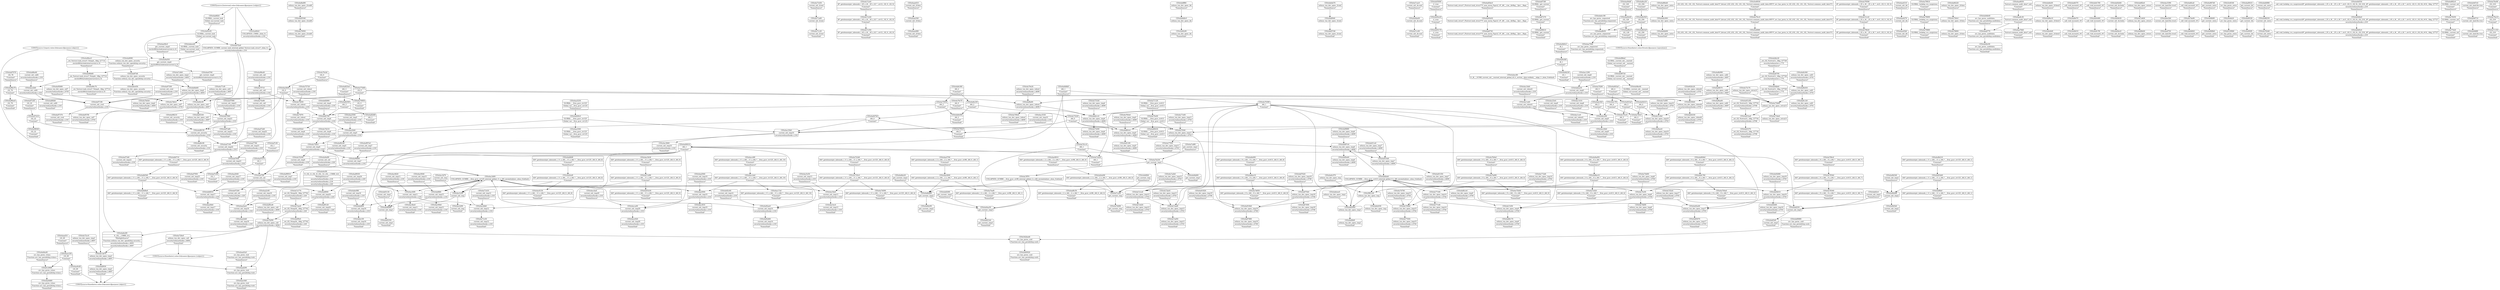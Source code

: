 digraph {
	CE0x4ad7160 [shape=record,shape=Mrecord,label="{CE0x4ad7160|current_sid:_tmp22|security/selinux/hooks.c,218}"]
	CE0x4a65540 [shape=record,shape=Mrecord,label="{CE0x4a65540|selinux_tun_dev_open:_if.end6}"]
	CE0x4a726e0 [shape=record,shape=Mrecord,label="{CE0x4a726e0|selinux_tun_dev_open:_call|security/selinux/hooks.c,4694|*SummSink*}"]
	CE0x4aa2940 [shape=record,shape=Mrecord,label="{CE0x4aa2940|current_sid:_tmp19|security/selinux/hooks.c,218|*SummSource*}"]
	CE0x4ac5de0 [shape=record,shape=Mrecord,label="{CE0x4ac5de0|current_sid:_tmp13|security/selinux/hooks.c,218}"]
	CE0x4ac5e50 [shape=record,shape=Mrecord,label="{CE0x4ac5e50|current_sid:_tmp13|security/selinux/hooks.c,218|*SummSource*}"]
	CE0x4a71c20 [shape=record,shape=Mrecord,label="{CE0x4a71c20|current_sid:_if.end|*SummSink*}"]
	CE0x4abfad0 [shape=record,shape=Mrecord,label="{CE0x4abfad0|i64*_getelementptr_inbounds_(_11_x_i64_,_11_x_i64_*___llvm_gcov_ctr125,_i64_0,_i64_8)|*Constant*}"]
	CE0x4a7c220 [shape=record,shape=Mrecord,label="{CE0x4a7c220|i8*_getelementptr_inbounds_(_45_x_i8_,_45_x_i8_*_.str12,_i32_0,_i32_0)|*Constant*}"]
	CE0x4aae610 [shape=record,shape=Mrecord,label="{CE0x4aae610|current_sid:_if.then|*SummSource*}"]
	CE0x4a7a770 [shape=record,shape=Mrecord,label="{CE0x4a7a770|_ret_i32_%tmp24,_!dbg_!27742|security/selinux/hooks.c,220|*SummSource*}"]
	CE0x4a9a5f0 [shape=record,shape=Mrecord,label="{CE0x4a9a5f0|0:_i32,_4:_i32,_8:_i32,_12:_i32,_:_CMRE_4,8_|*MultipleSource*|security/selinux/hooks.c,218|security/selinux/hooks.c,218|security/selinux/hooks.c,220}"]
	CE0x4a6d6c0 [shape=record,shape=Mrecord,label="{CE0x4a6d6c0|selinux_tun_dev_open:_bb}"]
	CE0x4a657d0 [shape=record,shape=Mrecord,label="{CE0x4a657d0|selinux_tun_dev_open:_if.end|*SummSink*}"]
	CE0x4ae06c0 [shape=record,shape=Mrecord,label="{CE0x4ae06c0|get_current:_tmp4|./arch/x86/include/asm/current.h,14|*SummSource*}"]
	CE0x4aa9c60 [shape=record,shape=Mrecord,label="{CE0x4aa9c60|i16_49|*Constant*|*SummSink*}"]
	CE0x4a97300 [shape=record,shape=Mrecord,label="{CE0x4a97300|current_sid:_cred|security/selinux/hooks.c,218|*SummSource*}"]
	CE0x4a7cac0 [shape=record,shape=Mrecord,label="{CE0x4a7cac0|current_sid:_do.end|*SummSource*}"]
	CE0x4a93170 [shape=record,shape=Mrecord,label="{CE0x4a93170|i1_true|*Constant*|*SummSink*}"]
	CE0x4a71d10 [shape=record,shape=Mrecord,label="{CE0x4a71d10|current_sid:_tmp12|security/selinux/hooks.c,218|*SummSource*}"]
	CE0x4a83b30 [shape=record,shape=Mrecord,label="{CE0x4a83b30|%struct.task_struct*_(%struct.task_struct**)*_asm_movq_%gs:$_1:P_,$0_,_r,im,_dirflag_,_fpsr_,_flags_}"]
	CE0x4a7a1a0 [shape=record,shape=Mrecord,label="{CE0x4a7a1a0|selinux_tun_dev_open:_tmp12|security/selinux/hooks.c,4703}"]
	CE0x4a82760 [shape=record,shape=Mrecord,label="{CE0x4a82760|current_sid:_tmp4|security/selinux/hooks.c,218}"]
	CE0x4aae680 [shape=record,shape=Mrecord,label="{CE0x4aae680|current_sid:_if.then|*SummSink*}"]
	CE0x4a7b680 [shape=record,shape=Mrecord,label="{CE0x4a7b680|get_current:_tmp|*SummSink*}"]
	CE0x4a89a60 [shape=record,shape=Mrecord,label="{CE0x4a89a60|selinux_tun_dev_open:_tmp6|security/selinux/hooks.c,4699|*SummSink*}"]
	CE0x4a96610 [shape=record,shape=Mrecord,label="{CE0x4a96610|GLOBAL:_get_current|*Constant*|*SummSink*}"]
	CE0x4a6e2f0 [shape=record,shape=Mrecord,label="{CE0x4a6e2f0|0:_i32,_:_CMRE_0,4_|*MultipleSource*|Function::selinux_tun_dev_open&Arg::security::|security/selinux/hooks.c,4693|security/selinux/hooks.c,4697}"]
	CE0x4a8d910 [shape=record,shape=Mrecord,label="{CE0x4a8d910|current_sid:_tmp17|security/selinux/hooks.c,218}"]
	CE0x4a6e190 [shape=record,shape=Mrecord,label="{CE0x4a6e190|avc_has_perm:_requested|Function::avc_has_perm&Arg::requested::|*SummSource*}"]
	CE0x4a6ded0 [shape=record,shape=Mrecord,label="{CE0x4a6ded0|avc_has_perm:_tclass|Function::avc_has_perm&Arg::tclass::|*SummSource*}"]
	CE0x4a88eb0 [shape=record,shape=Mrecord,label="{CE0x4a88eb0|selinux_tun_dev_open:_entry|*SummSource*}"]
	CE0x4a7d3a0 [shape=record,shape=Mrecord,label="{CE0x4a7d3a0|selinux_tun_dev_open:_tmp17|security/selinux/hooks.c,4705|*SummSource*}"]
	CE0x4a79cc0 [shape=record,shape=Mrecord,label="{CE0x4a79cc0|i32_(i32,_i32,_i16,_i32,_%struct.common_audit_data*)*_bitcast_(i32_(i32,_i32,_i16,_i32,_%struct.common_audit_data.495*)*_avc_has_perm_to_i32_(i32,_i32,_i16,_i32,_%struct.common_audit_data*)*)|*Constant*}"]
	CE0x4a6ff60 [shape=record,shape=Mrecord,label="{CE0x4a6ff60|selinux_tun_dev_open:_bb|*SummSource*}"]
	CE0x4a9dd00 [shape=record,shape=Mrecord,label="{CE0x4a9dd00|get_current:_tmp1|*SummSink*}"]
	CE0x4a79590 [shape=record,shape=Mrecord,label="{CE0x4a79590|i8*_getelementptr_inbounds_(_25_x_i8_,_25_x_i8_*_.str3,_i32_0,_i32_0)|*Constant*|*SummSource*}"]
	CE0x4aa2ae0 [shape=record,shape=Mrecord,label="{CE0x4aa2ae0|current_sid:_tmp18|security/selinux/hooks.c,218}"]
	CE0x4a6fa90 [shape=record,shape=Mrecord,label="{CE0x4a6fa90|selinux_tun_dev_open:_bb|*SummSink*}"]
	CE0x4aa6700 [shape=record,shape=Mrecord,label="{CE0x4aa6700|_ret_i32_%retval.0,_!dbg_!27728|security/selinux/avc.c,775}"]
	CE0x4ac3c90 [shape=record,shape=Mrecord,label="{CE0x4ac3c90|current_sid:_tmp}"]
	CE0x4a71b50 [shape=record,shape=Mrecord,label="{CE0x4a71b50|current_sid:_if.end|*SummSource*}"]
	CE0x4a7afb0 [shape=record,shape=Mrecord,label="{CE0x4a7afb0|selinux_tun_dev_open:_tmp2|security/selinux/hooks.c,4693|*SummSource*}"]
	CE0x4a7ad50 [shape=record,shape=Mrecord,label="{CE0x4a7ad50|selinux_tun_dev_open:_tmp13|security/selinux/hooks.c,4703|*SummSink*}"]
	CE0x4a976e0 [shape=record,shape=Mrecord,label="{CE0x4a976e0|COLLAPSED:_GCMRE_current_task_external_global_%struct.task_struct*:_elem_0::|security/selinux/hooks.c,218}"]
	CE0x4aa43b0 [shape=record,shape=Mrecord,label="{CE0x4aa43b0|current_sid:_bb|*SummSink*}"]
	CE0x4a79880 [shape=record,shape=Mrecord,label="{CE0x4a79880|GLOBAL:_lockdep_rcu_suspicious|*Constant*|*SummSink*}"]
	CE0x4a7b1c0 [shape=record,shape=Mrecord,label="{CE0x4a7b1c0|i64_1|*Constant*}"]
	CE0x4a78800 [shape=record,shape=Mrecord,label="{CE0x4a78800|selinux_tun_dev_open:_if.then|*SummSink*}"]
	CE0x4a73de0 [shape=record,shape=Mrecord,label="{CE0x4a73de0|selinux_tun_dev_open:_retval.0|*SummSink*}"]
	CE0x4a916b0 [shape=record,shape=Mrecord,label="{CE0x4a916b0|selinux_tun_dev_open:_tmp19|security/selinux/hooks.c,4708}"]
	CE0x4a8be10 [shape=record,shape=Mrecord,label="{CE0x4a8be10|i64*_getelementptr_inbounds_(_9_x_i64_,_9_x_i64_*___llvm_gcov_ctr413,_i64_0,_i64_6)|*Constant*}"]
	CE0x4ac4620 [shape=record,shape=Mrecord,label="{CE0x4ac4620|current_sid:_tmp11|security/selinux/hooks.c,218|*SummSource*}"]
	CE0x4a92d60 [shape=record,shape=Mrecord,label="{CE0x4a92d60|current_sid:_tmp14|security/selinux/hooks.c,218|*SummSink*}"]
	CE0x4abdf00 [shape=record,shape=Mrecord,label="{CE0x4abdf00|current_sid:_tmp16|security/selinux/hooks.c,218}"]
	CE0x4a820f0 [shape=record,shape=Mrecord,label="{CE0x4a820f0|get_current:_tmp3|*SummSource*}"]
	CE0x4a8ee10 [shape=record,shape=Mrecord,label="{CE0x4a8ee10|i64*_getelementptr_inbounds_(_9_x_i64_,_9_x_i64_*___llvm_gcov_ctr413,_i64_0,_i64_8)|*Constant*}"]
	CE0x4a79810 [shape=record,shape=Mrecord,label="{CE0x4a79810|GLOBAL:_lockdep_rcu_suspicious|*Constant*|*SummSource*}"]
	CE0x4a7b230 [shape=record,shape=Mrecord,label="{CE0x4a7b230|get_current:_tmp1}"]
	CE0x4a8d8a0 [shape=record,shape=Mrecord,label="{CE0x4a8d8a0|i64*_getelementptr_inbounds_(_11_x_i64_,_11_x_i64_*___llvm_gcov_ctr125,_i64_0,_i64_9)|*Constant*|*SummSink*}"]
	CE0x4a9dc90 [shape=record,shape=Mrecord,label="{CE0x4a9dc90|avc_has_perm:_auditdata|Function::avc_has_perm&Arg::auditdata::|*SummSink*}"]
	"CONST[source:0(mediator),value:2(dynamic)][purpose:{object}]"
	CE0x602fc20 [shape=record,shape=Mrecord,label="{CE0x602fc20|selinux_tun_dev_open:_tobool4|security/selinux/hooks.c,4703|*SummSource*}"]
	CE0x4a75720 [shape=record,shape=Mrecord,label="{CE0x4a75720|current_sid:_tobool|security/selinux/hooks.c,218|*SummSource*}"]
	CE0x4a7e420 [shape=record,shape=Mrecord,label="{CE0x4a7e420|i64*_getelementptr_inbounds_(_9_x_i64_,_9_x_i64_*___llvm_gcov_ctr413,_i64_0,_i64_6)|*Constant*|*SummSink*}"]
	CE0x4a88a10 [shape=record,shape=Mrecord,label="{CE0x4a88a10|selinux_tun_dev_open:_if.then5}"]
	CE0x4a8e490 [shape=record,shape=Mrecord,label="{CE0x4a8e490|i64_2|*Constant*|*SummSink*}"]
	CE0x4a87620 [shape=record,shape=Mrecord,label="{CE0x4a87620|selinux_tun_dev_open:_tmp18|security/selinux/hooks.c,4708|*SummSource*}"]
	CE0x4a75930 [shape=record,shape=Mrecord,label="{CE0x4a75930|i64_2|*Constant*}"]
	CE0x4a91350 [shape=record,shape=Mrecord,label="{CE0x4a91350|selinux_tun_dev_open:_tmp7|security/selinux/hooks.c,4699|*SummSink*}"]
	CE0x4a6f9e0 [shape=record,shape=Mrecord,label="{CE0x4a6f9e0|_ret_i32_%tmp24,_!dbg_!27742|security/selinux/hooks.c,220|*SummSink*}"]
	CE0x4a6f0f0 [shape=record,shape=Mrecord,label="{CE0x4a6f0f0|selinux_tun_dev_open:_security|Function::selinux_tun_dev_open&Arg::security::|*SummSource*}"]
	CE0x4a77f20 [shape=record,shape=Mrecord,label="{CE0x4a77f20|selinux_tun_dev_open:_tmp11|security/selinux/hooks.c,4703|*SummSink*}"]
	CE0x4a71e30 [shape=record,shape=Mrecord,label="{CE0x4a71e30|current_sid:_tmp12|security/selinux/hooks.c,218|*SummSink*}"]
	CE0x4aa3230 [shape=record,shape=Mrecord,label="{CE0x4aa3230|GLOBAL:___llvm_gcov_ctr125|Global_var:__llvm_gcov_ctr125|*SummSource*}"]
	CE0x4a70fc0 [shape=record,shape=Mrecord,label="{CE0x4a70fc0|i64_0|*Constant*|*SummSink*}"]
	CE0x4a7d6c0 [shape=record,shape=Mrecord,label="{CE0x4a7d6c0|selinux_tun_dev_open:_sid7|security/selinux/hooks.c,4705}"]
	CE0x4aa9dd0 [shape=record,shape=Mrecord,label="{CE0x4aa9dd0|i32_128|*Constant*|*SummSource*}"]
	CE0x4aa3700 [shape=record,shape=Mrecord,label="{CE0x4aa3700|i64*_getelementptr_inbounds_(_2_x_i64_,_2_x_i64_*___llvm_gcov_ctr98,_i64_0,_i64_1)|*Constant*|*SummSource*}"]
	CE0x4a9dc20 [shape=record,shape=Mrecord,label="{CE0x4a9dc20|_ret_i32_%retval.0,_!dbg_!27728|security/selinux/avc.c,775|*SummSource*}"]
	"CONST[source:0(mediator),value:0(static)][purpose:{operation}]"
	CE0x4a8c040 [shape=record,shape=Mrecord,label="{CE0x4a8c040|selinux_tun_dev_open:_call3|security/selinux/hooks.c,4701|*SummSource*}"]
	CE0x4a8ea30 [shape=record,shape=Mrecord,label="{CE0x4a8ea30|i32_256|*Constant*|*SummSource*}"]
	CE0x4ad7cf0 [shape=record,shape=Mrecord,label="{CE0x4ad7cf0|i32_1|*Constant*|*SummSource*}"]
	CE0x4aa3500 [shape=record,shape=Mrecord,label="{CE0x4aa3500|current_sid:_tmp5|security/selinux/hooks.c,218|*SummSource*}"]
	CE0x4a95680 [shape=record,shape=Mrecord,label="{CE0x4a95680|selinux_tun_dev_open:_sid7|security/selinux/hooks.c,4705|*SummSource*}"]
	CE0x4a8ef00 [shape=record,shape=Mrecord,label="{CE0x4a8ef00|i64*_getelementptr_inbounds_(_9_x_i64_,_9_x_i64_*___llvm_gcov_ctr413,_i64_0,_i64_8)|*Constant*|*SummSource*}"]
	CE0x4a720c0 [shape=record,shape=Mrecord,label="{CE0x4a720c0|i64*_getelementptr_inbounds_(_11_x_i64_,_11_x_i64_*___llvm_gcov_ctr125,_i64_0,_i64_6)|*Constant*}"]
	CE0x4ac6150 [shape=record,shape=Mrecord,label="{CE0x4ac6150|i64*_getelementptr_inbounds_(_11_x_i64_,_11_x_i64_*___llvm_gcov_ctr125,_i64_0,_i64_8)|*Constant*|*SummSink*}"]
	CE0x4a65330 [shape=record,shape=Mrecord,label="{CE0x4a65330|selinux_tun_dev_open:_sid1|security/selinux/hooks.c,4697|*SummSink*}"]
	CE0x4ac4be0 [shape=record,shape=Mrecord,label="{CE0x4ac4be0|current_sid:_tmp11|security/selinux/hooks.c,218|*SummSink*}"]
	"CONST[source:1(input),value:2(dynamic)][purpose:{object}]"
	CE0x4a73c70 [shape=record,shape=Mrecord,label="{CE0x4a73c70|selinux_tun_dev_open:_retval.0|*SummSource*}"]
	CE0x4aa4270 [shape=record,shape=Mrecord,label="{CE0x4aa4270|current_sid:_bb}"]
	CE0x4a75650 [shape=record,shape=Mrecord,label="{CE0x4a75650|current_sid:_tobool|security/selinux/hooks.c,218}"]
	CE0x4aac0d0 [shape=record,shape=Mrecord,label="{CE0x4aac0d0|avc_has_perm:_tsid|Function::avc_has_perm&Arg::tsid::|*SummSink*}"]
	CE0x4a769e0 [shape=record,shape=Mrecord,label="{CE0x4a769e0|selinux_tun_dev_open:_tobool|security/selinux/hooks.c,4699|*SummSink*}"]
	CE0x4a89cd0 [shape=record,shape=Mrecord,label="{CE0x4a89cd0|selinux_tun_dev_open:_call|security/selinux/hooks.c,4694|*SummSource*}"]
	CE0x4a75e80 [shape=record,shape=Mrecord,label="{CE0x4a75e80|current_sid:_call|security/selinux/hooks.c,218|*SummSink*}"]
	CE0x4adb570 [shape=record,shape=Mrecord,label="{CE0x4adb570|_call_void_mcount()_#3|*SummSource*}"]
	CE0x4a91ba0 [shape=record,shape=Mrecord,label="{CE0x4a91ba0|_ret_i32_%retval.0,_!dbg_!27734|security/selinux/hooks.c,4708}"]
	CE0x4ad7600 [shape=record,shape=Mrecord,label="{CE0x4ad7600|current_sid:_tmp23|security/selinux/hooks.c,218}"]
	CE0x4a79e20 [shape=record,shape=Mrecord,label="{CE0x4a79e20|selinux_tun_dev_open:_tobool|security/selinux/hooks.c,4699|*SummSource*}"]
	CE0x4a6c070 [shape=record,shape=Mrecord,label="{CE0x4a6c070|selinux_tun_dev_open:_tmp|*SummSource*}"]
	CE0x4a9d230 [shape=record,shape=Mrecord,label="{CE0x4a9d230|i8_1|*Constant*|*SummSink*}"]
	CE0x4a85070 [shape=record,shape=Mrecord,label="{CE0x4a85070|selinux_tun_dev_open:_tmp17|security/selinux/hooks.c,4705|*SummSink*}"]
	CE0x4a88430 [shape=record,shape=Mrecord,label="{CE0x4a88430|GLOBAL:___llvm_gcov_ctr413|Global_var:__llvm_gcov_ctr413|*SummSink*}"]
	CE0x4a9c700 [shape=record,shape=Mrecord,label="{CE0x4a9c700|_call_void_mcount()_#3|*SummSource*}"]
	CE0x4acc7a0 [shape=record,shape=Mrecord,label="{CE0x4acc7a0|i64*_getelementptr_inbounds_(_11_x_i64_,_11_x_i64_*___llvm_gcov_ctr125,_i64_0,_i64_10)|*Constant*|*SummSink*}"]
	CE0x4a74c00 [shape=record,shape=Mrecord,label="{CE0x4a74c00|selinux_tun_dev_open:_tmp8|security/selinux/hooks.c,4700}"]
	CE0x4a74700 [shape=record,shape=Mrecord,label="{CE0x4a74700|selinux_tun_dev_open:_tmp15|security/selinux/hooks.c,4704|*SummSource*}"]
	CE0x4a7ff70 [shape=record,shape=Mrecord,label="{CE0x4a7ff70|COLLAPSED:_GCMRE___llvm_gcov_ctr98_internal_global_2_x_i64_zeroinitializer:_elem_0:default:}"]
	CE0x4abffd0 [shape=record,shape=Mrecord,label="{CE0x4abffd0|current_sid:_tmp15|security/selinux/hooks.c,218}"]
	CE0x4a96ee0 [shape=record,shape=Mrecord,label="{CE0x4a96ee0|i32_78|*Constant*|*SummSink*}"]
	CE0x4a97370 [shape=record,shape=Mrecord,label="{CE0x4a97370|current_sid:_cred|security/selinux/hooks.c,218|*SummSink*}"]
	CE0x4ae0760 [shape=record,shape=Mrecord,label="{CE0x4ae0760|get_current:_tmp4|./arch/x86/include/asm/current.h,14|*SummSink*}"]
	CE0x4a8dfb0 [shape=record,shape=Mrecord,label="{CE0x4a8dfb0|get_current:_tmp|*SummSource*}"]
	CE0x4a64ec0 [shape=record,shape=Mrecord,label="{CE0x4a64ec0|current_sid:_do.body|*SummSink*}"]
	CE0x4a96ac0 [shape=record,shape=Mrecord,label="{CE0x4a96ac0|_ret_%struct.task_struct*_%tmp4,_!dbg_!27714|./arch/x86/include/asm/current.h,14|*SummSource*}"]
	CE0x4a90080 [shape=record,shape=Mrecord,label="{CE0x4a90080|current_sid:_tmp1}"]
	CE0x4abf730 [shape=record,shape=Mrecord,label="{CE0x4abf730|%struct.task_struct*_(%struct.task_struct**)*_asm_movq_%gs:$_1:P_,$0_,_r,im,_dirflag_,_fpsr_,_flags_|*SummSink*}"]
	CE0x4a8d710 [shape=record,shape=Mrecord,label="{CE0x4a8d710|i64*_getelementptr_inbounds_(_11_x_i64_,_11_x_i64_*___llvm_gcov_ctr125,_i64_0,_i64_9)|*Constant*|*SummSource*}"]
	CE0x4a66220 [shape=record,shape=Mrecord,label="{CE0x4a66220|selinux_tun_dev_open:_if.then|*SummSource*}"]
	CE0x4a72cc0 [shape=record,shape=Mrecord,label="{CE0x4a72cc0|selinux_tun_dev_open:_tmp3|security/selinux/hooks.c,4697|*SummSource*}"]
	CE0x4a91e00 [shape=record,shape=Mrecord,label="{CE0x4a91e00|_ret_i32_%retval.0,_!dbg_!27734|security/selinux/hooks.c,4708|*SummSource*}"]
	CE0x4ac3d70 [shape=record,shape=Mrecord,label="{CE0x4ac3d70|current_sid:_tmp|*SummSource*}"]
	CE0x4abf820 [shape=record,shape=Mrecord,label="{CE0x4abf820|GLOBAL:_current_task|Global_var:current_task|*SummSource*}"]
	CE0x4a7a670 [shape=record,shape=Mrecord,label="{CE0x4a7a670|selinux_tun_dev_open:_tmp3|security/selinux/hooks.c,4697}"]
	CE0x4a8f2e0 [shape=record,shape=Mrecord,label="{CE0x4a8f2e0|selinux_tun_dev_open:_return|*SummSource*}"]
	CE0x4ac3b30 [shape=record,shape=Mrecord,label="{CE0x4ac3b30|i64*_getelementptr_inbounds_(_11_x_i64_,_11_x_i64_*___llvm_gcov_ctr125,_i64_0,_i64_0)|*Constant*|*SummSource*}"]
	CE0x4ac1ab0 [shape=record,shape=Mrecord,label="{CE0x4ac1ab0|current_sid:_tobool1|security/selinux/hooks.c,218}"]
	CE0x4a828a0 [shape=record,shape=Mrecord,label="{CE0x4a828a0|current_sid:_tmp4|security/selinux/hooks.c,218|*SummSink*}"]
	CE0x4a9a400 [shape=record,shape=Mrecord,label="{CE0x4a9a400|i64*_getelementptr_inbounds_(_2_x_i64_,_2_x_i64_*___llvm_gcov_ctr98,_i64_0,_i64_0)|*Constant*}"]
	CE0x4acca00 [shape=record,shape=Mrecord,label="{CE0x4acca00|current_sid:_tmp20|security/selinux/hooks.c,218}"]
	CE0x4a87880 [shape=record,shape=Mrecord,label="{CE0x4a87880|selinux_tun_dev_open:_tmp19|security/selinux/hooks.c,4708|*SummSink*}"]
	CE0x61298f0 [shape=record,shape=Mrecord,label="{CE0x61298f0|avc_has_perm:_tclass|Function::avc_has_perm&Arg::tclass::}"]
	CE0x4aaf750 [shape=record,shape=Mrecord,label="{CE0x4aaf750|current_sid:_land.lhs.true2|*SummSink*}"]
	CE0x4a70850 [shape=record,shape=Mrecord,label="{CE0x4a70850|i32_0|*Constant*|*SummSink*}"]
	CE0x4a6f040 [shape=record,shape=Mrecord,label="{CE0x4a6f040|selinux_tun_dev_open:_if.end}"]
	CE0x4a91b30 [shape=record,shape=Mrecord,label="{CE0x4a91b30|i64*_getelementptr_inbounds_(_11_x_i64_,_11_x_i64_*___llvm_gcov_ctr125,_i64_0,_i64_0)|*Constant*|*SummSink*}"]
	CE0x4a97a80 [shape=record,shape=Mrecord,label="{CE0x4a97a80|current_sid:_tmp21|security/selinux/hooks.c,218|*SummSink*}"]
	CE0x4abea30 [shape=record,shape=Mrecord,label="{CE0x4abea30|current_sid:_tmp8|security/selinux/hooks.c,218}"]
	CE0x4a8e360 [shape=record,shape=Mrecord,label="{CE0x4a8e360|i64_2|*Constant*|*SummSource*}"]
	CE0x4a7da90 [shape=record,shape=Mrecord,label="{CE0x4a7da90|_call_void_mcount()_#3}"]
	CE0x4a8ffa0 [shape=record,shape=Mrecord,label="{CE0x4a8ffa0|i64*_getelementptr_inbounds_(_11_x_i64_,_11_x_i64_*___llvm_gcov_ctr125,_i64_0,_i64_1)|*Constant*|*SummSink*}"]
	CE0x4a812f0 [shape=record,shape=Mrecord,label="{CE0x4a812f0|selinux_tun_dev_open:_tmp5|security/selinux/hooks.c,4699|*SummSink*}"]
	CE0x4a784c0 [shape=record,shape=Mrecord,label="{CE0x4a784c0|i64*_getelementptr_inbounds_(_9_x_i64_,_9_x_i64_*___llvm_gcov_ctr413,_i64_0,_i64_7)|*Constant*|*SummSource*}"]
	CE0x4a966f0 [shape=record,shape=Mrecord,label="{CE0x4a966f0|get_current:_entry}"]
	CE0x4ad73d0 [shape=record,shape=Mrecord,label="{CE0x4ad73d0|current_sid:_tmp22|security/selinux/hooks.c,218|*SummSink*}"]
	CE0x4a659e0 [shape=record,shape=Mrecord,label="{CE0x4a659e0|selinux_tun_dev_open:_tmp1}"]
	CE0x5e4efc0 [shape=record,shape=Mrecord,label="{CE0x5e4efc0|avc_has_perm:_entry}"]
	CE0x4a92610 [shape=record,shape=Mrecord,label="{CE0x4a92610|selinux_tun_dev_open:_tmp16|security/selinux/hooks.c,4705}"]
	CE0x4a722d0 [shape=record,shape=Mrecord,label="{CE0x4a722d0|i64*_getelementptr_inbounds_(_11_x_i64_,_11_x_i64_*___llvm_gcov_ctr125,_i64_0,_i64_6)|*Constant*|*SummSource*}"]
	CE0x4a8e920 [shape=record,shape=Mrecord,label="{CE0x4a8e920|i32_256|*Constant*}"]
	CE0x4a765e0 [shape=record,shape=Mrecord,label="{CE0x4a765e0|selinux_tun_dev_open:_tmp5|security/selinux/hooks.c,4699|*SummSource*}"]
	CE0x4a6d8d0 [shape=record,shape=Mrecord,label="{CE0x4a6d8d0|i64_1|*Constant*|*SummSource*}"]
	CE0x4ad9330 [shape=record,shape=Mrecord,label="{CE0x4ad9330|get_current:_bb}"]
	CE0x4a6d980 [shape=record,shape=Mrecord,label="{CE0x4a6d980|current_sid:_entry|*SummSource*}"]
	CE0x4a7abe0 [shape=record,shape=Mrecord,label="{CE0x4a7abe0|selinux_tun_dev_open:_tmp13|security/selinux/hooks.c,4703|*SummSource*}"]
	CE0x4a71120 [shape=record,shape=Mrecord,label="{CE0x4a71120|GLOBAL:___llvm_gcov_ctr413|Global_var:__llvm_gcov_ctr413|*SummSource*}"]
	CE0x4ace020 [shape=record,shape=Mrecord,label="{CE0x4ace020|current_sid:_tmp20|security/selinux/hooks.c,218|*SummSink*}"]
	CE0x542bed0 [shape=record,shape=Mrecord,label="{CE0x542bed0|avc_has_perm:_ssid|Function::avc_has_perm&Arg::ssid::}"]
	CE0x4a88d20 [shape=record,shape=Mrecord,label="{CE0x4a88d20|selinux_tun_dev_open:_return|*SummSink*}"]
	CE0x4aa6630 [shape=record,shape=Mrecord,label="{CE0x4aa6630|%struct.common_audit_data*_null|*Constant*|*SummSource*}"]
	CE0x4aad3e0 [shape=record,shape=Mrecord,label="{CE0x4aad3e0|avc_has_perm:_tsid|Function::avc_has_perm&Arg::tsid::|*SummSource*}"]
	CE0x4a7baf0 [shape=record,shape=Mrecord,label="{CE0x4a7baf0|i64*_getelementptr_inbounds_(_2_x_i64_,_2_x_i64_*___llvm_gcov_ctr98,_i64_0,_i64_1)|*Constant*|*SummSink*}"]
	CE0x4a7ca20 [shape=record,shape=Mrecord,label="{CE0x4a7ca20|get_current:_tmp}"]
	CE0x4a745b0 [shape=record,shape=Mrecord,label="{CE0x4a745b0|selinux_tun_dev_open:_tmp15|security/selinux/hooks.c,4704}"]
	CE0x4a772d0 [shape=record,shape=Mrecord,label="{CE0x4a772d0|selinux_tun_dev_open:_tmp14|security/selinux/hooks.c,4704|*SummSource*}"]
	CE0x4a97e40 [shape=record,shape=Mrecord,label="{CE0x4a97e40|i32_22|*Constant*|*SummSource*}"]
	CE0x4a9b4d0 [shape=record,shape=Mrecord,label="{CE0x4a9b4d0|current_sid:_tmp2}"]
	CE0x4a9d4e0 [shape=record,shape=Mrecord,label="{CE0x4a9d4e0|_call_void_lockdep_rcu_suspicious(i8*_getelementptr_inbounds_(_25_x_i8_,_25_x_i8_*_.str3,_i32_0,_i32_0),_i32_218,_i8*_getelementptr_inbounds_(_45_x_i8_,_45_x_i8_*_.str12,_i32_0,_i32_0))_#10,_!dbg_!27727|security/selinux/hooks.c,218}"]
	CE0x5e4f030 [shape=record,shape=Mrecord,label="{CE0x5e4f030|i32_(i32,_i32,_i16,_i32,_%struct.common_audit_data*)*_bitcast_(i32_(i32,_i32,_i16,_i32,_%struct.common_audit_data.495*)*_avc_has_perm_to_i32_(i32,_i32,_i16,_i32,_%struct.common_audit_data*)*)|*Constant*|*SummSource*}"]
	CE0x4a7d650 [shape=record,shape=Mrecord,label="{CE0x4a7d650|i64*_getelementptr_inbounds_(_9_x_i64_,_9_x_i64_*___llvm_gcov_ctr413,_i64_0,_i64_8)|*Constant*|*SummSink*}"]
	CE0x4a70e00 [shape=record,shape=Mrecord,label="{CE0x4a70e00|GLOBAL:___llvm_gcov_ctr413|Global_var:__llvm_gcov_ctr413}"]
	CE0x4abfb90 [shape=record,shape=Mrecord,label="{CE0x4abfb90|i64*_getelementptr_inbounds_(_11_x_i64_,_11_x_i64_*___llvm_gcov_ctr125,_i64_0,_i64_8)|*Constant*|*SummSource*}"]
	CE0x4a86e60 [shape=record,shape=Mrecord,label="{CE0x4a86e60|current_sid:_call4|security/selinux/hooks.c,218|*SummSource*}"]
	CE0x4a8b450 [shape=record,shape=Mrecord,label="{CE0x4a8b450|selinux_tun_dev_open:_call3|security/selinux/hooks.c,4701}"]
	CE0x4aa9d60 [shape=record,shape=Mrecord,label="{CE0x4aa9d60|avc_has_perm:_tclass|Function::avc_has_perm&Arg::tclass::|*SummSink*}"]
	CE0x4a92ae0 [shape=record,shape=Mrecord,label="{CE0x4a92ae0|current_sid:_tmp14|security/selinux/hooks.c,218}"]
	CE0x4a645a0 [shape=record,shape=Mrecord,label="{CE0x4a645a0|i64_4|*Constant*|*SummSource*}"]
	CE0x4ad8c50 [shape=record,shape=Mrecord,label="{CE0x4ad8c50|i64*_getelementptr_inbounds_(_2_x_i64_,_2_x_i64_*___llvm_gcov_ctr98,_i64_0,_i64_0)|*Constant*|*SummSink*}"]
	CE0x4aa78d0 [shape=record,shape=Mrecord,label="{CE0x4aa78d0|%struct.common_audit_data*_null|*Constant*|*SummSink*}"]
	CE0x4a64d40 [shape=record,shape=Mrecord,label="{CE0x4a64d40|current_sid:_do.body|*SummSource*}"]
	CE0x4a821b0 [shape=record,shape=Mrecord,label="{CE0x4a821b0|get_current:_tmp3|*SummSink*}"]
	CE0x4a7a420 [shape=record,shape=Mrecord,label="{CE0x4a7a420|selinux_tun_dev_open:_tmp12|security/selinux/hooks.c,4703|*SummSink*}"]
	CE0x4a7a2b0 [shape=record,shape=Mrecord,label="{CE0x4a7a2b0|selinux_tun_dev_open:_tmp12|security/selinux/hooks.c,4703|*SummSource*}"]
	CE0x4a9d0c0 [shape=record,shape=Mrecord,label="{CE0x4a9d0c0|i8_1|*Constant*|*SummSource*}"]
	CE0x4a8e1c0 [shape=record,shape=Mrecord,label="{CE0x4a8e1c0|selinux_tun_dev_open:_tmp4|security/selinux/hooks.c,4699}"]
	CE0x4a7cc00 [shape=record,shape=Mrecord,label="{CE0x4a7cc00|current_sid:_do.end|*SummSink*}"]
	CE0x4a758c0 [shape=record,shape=Mrecord,label="{CE0x4a758c0|current_sid:_tmp6|security/selinux/hooks.c,218}"]
	CE0x4a771d0 [shape=record,shape=Mrecord,label="{CE0x4a771d0|selinux_tun_dev_open:_tmp14|security/selinux/hooks.c,4704|*SummSink*}"]
	CE0x4a79250 [shape=record,shape=Mrecord,label="{CE0x4a79250|GLOBAL:_current_sid|*Constant*}"]
	CE0x4a6bb60 [shape=record,shape=Mrecord,label="{CE0x4a6bb60|selinux_tun_dev_open:_tmp2|security/selinux/hooks.c,4693}"]
	CE0x4a77cf0 [shape=record,shape=Mrecord,label="{CE0x4a77cf0|selinux_tun_dev_open:_sid1|security/selinux/hooks.c,4697|*SummSource*}"]
	CE0x4ac33b0 [shape=record,shape=Mrecord,label="{CE0x4ac33b0|current_sid:_tmp10|security/selinux/hooks.c,218}"]
	CE0x4aa26b0 [shape=record,shape=Mrecord,label="{CE0x4aa26b0|current_sid:_tmp17|security/selinux/hooks.c,218|*SummSink*}"]
	CE0x4abc920 [shape=record,shape=Mrecord,label="{CE0x4abc920|i64_5|*Constant*}"]
	CE0x4a77b20 [shape=record,shape=Mrecord,label="{CE0x4a77b20|GLOBAL:_current_sid|*Constant*|*SummSink*}"]
	CE0x4a6bd90 [shape=record,shape=Mrecord,label="{CE0x4a6bd90|selinux_tun_dev_open:_if.end6|*SummSource*}"]
	CE0x4a74090 [shape=record,shape=Mrecord,label="{CE0x4a74090|i64*_getelementptr_inbounds_(_11_x_i64_,_11_x_i64_*___llvm_gcov_ctr125,_i64_0,_i64_6)|*Constant*|*SummSink*}"]
	CE0x4abec80 [shape=record,shape=Mrecord,label="{CE0x4abec80|0:_i8,_:_GCMR_current_sid.__warned_internal_global_i8_0,_section_.data.unlikely_,_align_1:_elem_0:default:}"]
	CE0x4a897e0 [shape=record,shape=Mrecord,label="{CE0x4a897e0|selinux_tun_dev_open:_tmp6|security/selinux/hooks.c,4699}"]
	CE0x4a78340 [shape=record,shape=Mrecord,label="{CE0x4a78340|i64*_getelementptr_inbounds_(_9_x_i64_,_9_x_i64_*___llvm_gcov_ctr413,_i64_0,_i64_7)|*Constant*|*SummSink*}"]
	CE0x4a873f0 [shape=record,shape=Mrecord,label="{CE0x4a873f0|GLOBAL:_get_current|*Constant*|*SummSource*}"]
	CE0x4a70380 [shape=record,shape=Mrecord,label="{CE0x4a70380|i64_1|*Constant*}"]
	CE0x4a8fa90 [shape=record,shape=Mrecord,label="{CE0x4a8fa90|selinux_tun_dev_open:_tobool|security/selinux/hooks.c,4699}"]
	CE0x4ad7e90 [shape=record,shape=Mrecord,label="{CE0x4ad7e90|i32_1|*Constant*|*SummSink*}"]
	CE0x4a6f930 [shape=record,shape=Mrecord,label="{CE0x4a6f930|selinux_tun_dev_open:_tmp3|security/selinux/hooks.c,4697|*SummSink*}"]
	CE0x4a728c0 [shape=record,shape=Mrecord,label="{CE0x4a728c0|selinux_tun_dev_open:_if.then}"]
	CE0x4aa2c60 [shape=record,shape=Mrecord,label="{CE0x4aa2c60|current_sid:_tmp18|security/selinux/hooks.c,218|*SummSource*}"]
	CE0x4a9a930 [shape=record,shape=Mrecord,label="{CE0x4a9a930|get_current:_tmp4|./arch/x86/include/asm/current.h,14}"]
	CE0x4a70950 [shape=record,shape=Mrecord,label="{CE0x4a70950|selinux_tun_dev_open:_if.end6|*SummSink*}"]
	CE0x4a93000 [shape=record,shape=Mrecord,label="{CE0x4a93000|i1_true|*Constant*|*SummSource*}"]
	CE0x4a70cb0 [shape=record,shape=Mrecord,label="{CE0x4a70cb0|i32_0|*Constant*|*SummSource*}"]
	CE0x4a883c0 [shape=record,shape=Mrecord,label="{CE0x4a883c0|selinux_tun_dev_open:_tmp5|security/selinux/hooks.c,4699}"]
	CE0x4a8b170 [shape=record,shape=Mrecord,label="{CE0x4a8b170|selinux_tun_dev_open:_tmp9|security/selinux/hooks.c,4700|*SummSink*}"]
	CE0x4a8c120 [shape=record,shape=Mrecord,label="{CE0x4a8c120|selinux_tun_dev_open:_call3|security/selinux/hooks.c,4701|*SummSink*}"]
	CE0x4a83bc0 [shape=record,shape=Mrecord,label="{CE0x4a83bc0|%struct.task_struct*_(%struct.task_struct**)*_asm_movq_%gs:$_1:P_,$0_,_r,im,_dirflag_,_fpsr_,_flags_|*SummSource*}"]
	CE0x4a9b5b0 [shape=record,shape=Mrecord,label="{CE0x4a9b5b0|current_sid:_tmp2|*SummSink*}"]
	CE0x4ad7950 [shape=record,shape=Mrecord,label="{CE0x4ad7950|current_sid:_tmp23|security/selinux/hooks.c,218|*SummSink*}"]
	CE0x4ac23e0 [shape=record,shape=Mrecord,label="{CE0x4ac23e0|current_sid:_tmp9|security/selinux/hooks.c,218|*SummSource*}"]
	CE0x4a91820 [shape=record,shape=Mrecord,label="{CE0x4a91820|selinux_tun_dev_open:_tmp19|security/selinux/hooks.c,4708|*SummSource*}"]
	CE0x4a82800 [shape=record,shape=Mrecord,label="{CE0x4a82800|current_sid:_tmp4|security/selinux/hooks.c,218|*SummSource*}"]
	CE0x4a988a0 [shape=record,shape=Mrecord,label="{CE0x4a988a0|GLOBAL:_current_sid.__warned|Global_var:current_sid.__warned|*SummSource*}"]
	CE0x4aa3600 [shape=record,shape=Mrecord,label="{CE0x4aa3600|i64*_getelementptr_inbounds_(_2_x_i64_,_2_x_i64_*___llvm_gcov_ctr98,_i64_0,_i64_1)|*Constant*}"]
	CE0x4a7e3b0 [shape=record,shape=Mrecord,label="{CE0x4a7e3b0|selinux_tun_dev_open:_tmp10|security/selinux/hooks.c,4703}"]
	CE0x4a88250 [shape=record,shape=Mrecord,label="{CE0x4a88250|current_sid:_entry}"]
	CE0x4a647b0 [shape=record,shape=Mrecord,label="{CE0x4a647b0|i64_0|*Constant*}"]
	CE0x4a75f70 [shape=record,shape=Mrecord,label="{CE0x4a75f70|current_sid:_tobool|security/selinux/hooks.c,218|*SummSink*}"]
	CE0x6129960 [shape=record,shape=Mrecord,label="{CE0x6129960|avc_has_perm:_entry|*SummSink*}"]
	CE0x4a77e00 [shape=record,shape=Mrecord,label="{CE0x4a77e00|selinux_tun_dev_open:_tmp11|security/selinux/hooks.c,4703|*SummSource*}"]
	CE0x4ac1290 [shape=record,shape=Mrecord,label="{CE0x4ac1290|current_sid:_tmp8|security/selinux/hooks.c,218|*SummSource*}"]
	CE0x4ac3530 [shape=record,shape=Mrecord,label="{CE0x4ac3530|current_sid:_tmp10|security/selinux/hooks.c,218|*SummSource*}"]
	CE0x4a87270 [shape=record,shape=Mrecord,label="{CE0x4a87270|GLOBAL:_get_current|*Constant*}"]
	CE0x4a92c60 [shape=record,shape=Mrecord,label="{CE0x4a92c60|current_sid:_tmp14|security/selinux/hooks.c,218|*SummSource*}"]
	CE0x4abe080 [shape=record,shape=Mrecord,label="{CE0x4abe080|current_sid:_tmp16|security/selinux/hooks.c,218|*SummSource*}"]
	CE0x4a97070 [shape=record,shape=Mrecord,label="{CE0x4a97070|i32_78|*Constant*|*SummSource*}"]
	CE0x4ad94f0 [shape=record,shape=Mrecord,label="{CE0x4ad94f0|get_current:_bb|*SummSink*}"]
	CE0x4acc810 [shape=record,shape=Mrecord,label="{CE0x4acc810|current_sid:_tmp19|security/selinux/hooks.c,218|*SummSink*}"]
	CE0x4a6feb0 [shape=record,shape=Mrecord,label="{CE0x4a6feb0|COLLAPSED:_GCMRE___llvm_gcov_ctr413_internal_global_9_x_i64_zeroinitializer:_elem_0:default:}"]
	CE0x4a86fd0 [shape=record,shape=Mrecord,label="{CE0x4a86fd0|current_sid:_call4|security/selinux/hooks.c,218|*SummSink*}"]
	CE0x4a92e20 [shape=record,shape=Mrecord,label="{CE0x4a92e20|i1_true|*Constant*}"]
	CE0x5e4f0f0 [shape=record,shape=Mrecord,label="{CE0x5e4f0f0|i32_(i32,_i32,_i16,_i32,_%struct.common_audit_data*)*_bitcast_(i32_(i32,_i32,_i16,_i32,_%struct.common_audit_data.495*)*_avc_has_perm_to_i32_(i32,_i32,_i16,_i32,_%struct.common_audit_data*)*)|*Constant*|*SummSink*}"]
	CE0x4a98720 [shape=record,shape=Mrecord,label="{CE0x4a98720|GLOBAL:_current_sid.__warned|Global_var:current_sid.__warned}"]
	CE0x4a8de90 [shape=record,shape=Mrecord,label="{CE0x4a8de90|get_current:_tmp2|*SummSink*}"]
	CE0x4a7f280 [shape=record,shape=Mrecord,label="{CE0x4a7f280|i64_5|*Constant*|*SummSource*}"]
	CE0x4a7ae20 [shape=record,shape=Mrecord,label="{CE0x4a7ae20|i64_1|*Constant*|*SummSink*}"]
	CE0x4ad8f40 [shape=record,shape=Mrecord,label="{CE0x4ad8f40|current_sid:_tmp24|security/selinux/hooks.c,220}"]
	CE0x4a64b50 [shape=record,shape=Mrecord,label="{CE0x4a64b50|current_sid:_do.body}"]
	CE0x4a9dbb0 [shape=record,shape=Mrecord,label="{CE0x4a9dbb0|_ret_i32_%retval.0,_!dbg_!27728|security/selinux/avc.c,775|*SummSink*}"]
	CE0x4a92680 [shape=record,shape=Mrecord,label="{CE0x4a92680|selinux_tun_dev_open:_tmp16|security/selinux/hooks.c,4705|*SummSource*}"]
	CE0x4a6fca0 [shape=record,shape=Mrecord,label="{CE0x4a6fca0|_call_void_mcount()_#3|*SummSource*}"]
	CE0x4aae540 [shape=record,shape=Mrecord,label="{CE0x4aae540|current_sid:_if.then}"]
	"CONST[source:0(mediator),value:2(dynamic)][purpose:{subject}]"
	CE0x4a64330 [shape=record,shape=Mrecord,label="{CE0x4a64330|selinux_tun_dev_open:_tobool4|security/selinux/hooks.c,4703|*SummSink*}"]
	CE0x4a7f710 [shape=record,shape=Mrecord,label="{CE0x4a7f710|current_sid:_call|security/selinux/hooks.c,218}"]
	CE0x4a90c40 [shape=record,shape=Mrecord,label="{CE0x4a90c40|current_sid:_tmp5|security/selinux/hooks.c,218|*SummSink*}"]
	CE0x4aa7940 [shape=record,shape=Mrecord,label="{CE0x4aa7940|avc_has_perm:_requested|Function::avc_has_perm&Arg::requested::|*SummSink*}"]
	CE0x4a73290 [shape=record,shape=Mrecord,label="{CE0x4a73290|selinux_tun_dev_open:_tmp4|security/selinux/hooks.c,4699|*SummSink*}"]
	CE0x4ad9410 [shape=record,shape=Mrecord,label="{CE0x4ad9410|get_current:_bb|*SummSource*}"]
	CE0x4a9cf40 [shape=record,shape=Mrecord,label="{CE0x4a9cf40|i8_1|*Constant*}"]
	CE0x4ac3660 [shape=record,shape=Mrecord,label="{CE0x4ac3660|current_sid:_tmp10|security/selinux/hooks.c,218|*SummSink*}"]
	CE0x4a9d710 [shape=record,shape=Mrecord,label="{CE0x4a9d710|current_sid:_land.lhs.true}"]
	CE0x4abf2c0 [shape=record,shape=Mrecord,label="{CE0x4abf2c0|current_sid:_tmp3|*SummSource*}"]
	CE0x4a6e030 [shape=record,shape=Mrecord,label="{CE0x4a6e030|selinux_tun_dev_open:_tmp|*SummSink*}"]
	CE0x4a7e490 [shape=record,shape=Mrecord,label="{CE0x4a7e490|selinux_tun_dev_open:_tmp10|security/selinux/hooks.c,4703|*SummSource*}"]
	CE0x4acc6f0 [shape=record,shape=Mrecord,label="{CE0x4acc6f0|i64*_getelementptr_inbounds_(_11_x_i64_,_11_x_i64_*___llvm_gcov_ctr125,_i64_0,_i64_10)|*Constant*|*SummSource*}"]
	CE0x4a82500 [shape=record,shape=Mrecord,label="{CE0x4a82500|i64_3|*Constant*}"]
	CE0x4a73b60 [shape=record,shape=Mrecord,label="{CE0x4a73b60|selinux_tun_dev_open:_retval.0}"]
	CE0x4a96c70 [shape=record,shape=Mrecord,label="{CE0x4a96c70|_ret_%struct.task_struct*_%tmp4,_!dbg_!27714|./arch/x86/include/asm/current.h,14|*SummSink*}"]
	CE0x4ad72d0 [shape=record,shape=Mrecord,label="{CE0x4ad72d0|current_sid:_tmp22|security/selinux/hooks.c,218|*SummSource*}"]
	CE0x4a7aee0 [shape=record,shape=Mrecord,label="{CE0x4a7aee0|_ret_i32_%tmp24,_!dbg_!27742|security/selinux/hooks.c,220}"]
	CE0x4a96b60 [shape=record,shape=Mrecord,label="{CE0x4a96b60|_ret_%struct.task_struct*_%tmp4,_!dbg_!27714|./arch/x86/include/asm/current.h,14}"]
	CE0x4abc7f0 [shape=record,shape=Mrecord,label="{CE0x4abc7f0|i64_4|*Constant*}"]
	CE0x4a8ba00 [shape=record,shape=Mrecord,label="{CE0x4a8ba00|selinux_tun_dev_open:_call2|security/selinux/hooks.c,4697|*SummSink*}"]
	CE0x4a7f0c0 [shape=record,shape=Mrecord,label="{CE0x4a7f0c0|i64_4|*Constant*|*SummSink*}"]
	CE0x4abca90 [shape=record,shape=Mrecord,label="{CE0x4abca90|current_sid:_tmp9|security/selinux/hooks.c,218}"]
	CE0x4a7f1e0 [shape=record,shape=Mrecord,label="{CE0x4a7f1e0|i64_5|*Constant*|*SummSink*}"]
	CE0x4a73220 [shape=record,shape=Mrecord,label="{CE0x4a73220|i64_0|*Constant*}"]
	CE0x4a99660 [shape=record,shape=Mrecord,label="{CE0x4a99660|current_sid:_tmp7|security/selinux/hooks.c,218}"]
	CE0x5f81c20 [shape=record,shape=Mrecord,label="{CE0x5f81c20|selinux_tun_dev_open:_tmp}"]
	CE0x4ad7b70 [shape=record,shape=Mrecord,label="{CE0x4ad7b70|i32_1|*Constant*}"]
	CE0x4ac44f0 [shape=record,shape=Mrecord,label="{CE0x4ac44f0|current_sid:_tmp11|security/selinux/hooks.c,218}"]
	CE0x4a643a0 [shape=record,shape=Mrecord,label="{CE0x4a643a0|i64_5|*Constant*}"]
	CE0x4a9aa50 [shape=record,shape=Mrecord,label="{CE0x4a9aa50|get_current:_tmp3}"]
	CE0x4a911e0 [shape=record,shape=Mrecord,label="{CE0x4a911e0|selinux_tun_dev_open:_tmp7|security/selinux/hooks.c,4699|*SummSource*}"]
	CE0x4a649c0 [shape=record,shape=Mrecord,label="{CE0x4a649c0|GLOBAL:___llvm_gcov_ctr125|Global_var:__llvm_gcov_ctr125}"]
	CE0x4a6eee0 [shape=record,shape=Mrecord,label="{CE0x4a6eee0|selinux_tun_dev_open:_tmp1|*SummSource*}"]
	CE0x4a9c660 [shape=record,shape=Mrecord,label="{CE0x4a9c660|_call_void_mcount()_#3}"]
	CE0x4a97d10 [shape=record,shape=Mrecord,label="{CE0x4a97d10|i32_22|*Constant*}"]
	CE0x4a9be40 [shape=record,shape=Mrecord,label="{CE0x4a9be40|GLOBAL:_current_sid.__warned|Global_var:current_sid.__warned|*SummSink*}"]
	CE0x4aad290 [shape=record,shape=Mrecord,label="{CE0x4aad290|avc_has_perm:_tsid|Function::avc_has_perm&Arg::tsid::}"]
	CE0x4aa2640 [shape=record,shape=Mrecord,label="{CE0x4aa2640|current_sid:_tmp17|security/selinux/hooks.c,218|*SummSource*}"]
	CE0x4a83a50 [shape=record,shape=Mrecord,label="{CE0x4a83a50|GLOBAL:_current_task|Global_var:current_task}"]
	CE0x4a7e1e0 [shape=record,shape=Mrecord,label="{CE0x4a7e1e0|i8*_getelementptr_inbounds_(_25_x_i8_,_25_x_i8_*_.str3,_i32_0,_i32_0)|*Constant*}"]
	CE0x4a967d0 [shape=record,shape=Mrecord,label="{CE0x4a967d0|get_current:_entry|*SummSource*}"]
	CE0x4ac4db0 [shape=record,shape=Mrecord,label="{CE0x4ac4db0|current_sid:_tmp12|security/selinux/hooks.c,218}"]
	CE0x4a6c000 [shape=record,shape=Mrecord,label="{CE0x4a6c000|selinux_tun_dev_open:_entry}"]
	CE0x4aa9e40 [shape=record,shape=Mrecord,label="{CE0x4aa9e40|i32_128|*Constant*}"]
	CE0x4a8ddb0 [shape=record,shape=Mrecord,label="{CE0x4a8ddb0|get_current:_tmp2}"]
	CE0x4ac00b0 [shape=record,shape=Mrecord,label="{CE0x4ac00b0|current_sid:_tmp15|security/selinux/hooks.c,218|*SummSink*}"]
	CE0x4aa6770 [shape=record,shape=Mrecord,label="{CE0x4aa6770|avc_has_perm:_auditdata|Function::avc_has_perm&Arg::auditdata::}"]
	CE0x4a64410 [shape=record,shape=Mrecord,label="{CE0x4a64410|i64_4|*Constant*}"]
	CE0x4a8e230 [shape=record,shape=Mrecord,label="{CE0x4a8e230|i64_2|*Constant*}"]
	CE0x4a9da00 [shape=record,shape=Mrecord,label="{CE0x4a9da00|current_sid:_do.end}"]
	CE0x4aaaf10 [shape=record,shape=Mrecord,label="{CE0x4aaaf10|i16_49|*Constant*|*SummSource*}"]
	CE0x4ac1410 [shape=record,shape=Mrecord,label="{CE0x4ac1410|current_sid:_tmp8|security/selinux/hooks.c,218|*SummSink*}"]
	CE0x4a7b020 [shape=record,shape=Mrecord,label="{CE0x4a7b020|selinux_tun_dev_open:_tmp2|security/selinux/hooks.c,4693|*SummSink*}"]
	CE0x4abe3b0 [shape=record,shape=Mrecord,label="{CE0x4abe3b0|current_sid:_land.lhs.true2}"]
	CE0x4aac230 [shape=record,shape=Mrecord,label="{CE0x4aac230|i16_49|*Constant*}"]
	CE0x4a9d5c0 [shape=record,shape=Mrecord,label="{CE0x4a9d5c0|_call_void_lockdep_rcu_suspicious(i8*_getelementptr_inbounds_(_25_x_i8_,_25_x_i8_*_.str3,_i32_0,_i32_0),_i32_218,_i8*_getelementptr_inbounds_(_45_x_i8_,_45_x_i8_*_.str12,_i32_0,_i32_0))_#10,_!dbg_!27727|security/selinux/hooks.c,218|*SummSink*}"]
	CE0x4a7c350 [shape=record,shape=Mrecord,label="{CE0x4a7c350|i8*_getelementptr_inbounds_(_45_x_i8_,_45_x_i8_*_.str12,_i32_0,_i32_0)|*Constant*|*SummSink*}"]
	CE0x4a98ed0 [shape=record,shape=Mrecord,label="{CE0x4a98ed0|current_sid:_call|security/selinux/hooks.c,218|*SummSource*}"]
	CE0x4ac0040 [shape=record,shape=Mrecord,label="{CE0x4ac0040|current_sid:_tmp15|security/selinux/hooks.c,218|*SummSource*}"]
	CE0x4adb610 [shape=record,shape=Mrecord,label="{CE0x4adb610|_call_void_mcount()_#3|*SummSink*}"]
	CE0x4ad7780 [shape=record,shape=Mrecord,label="{CE0x4ad7780|current_sid:_tmp23|security/selinux/hooks.c,218|*SummSource*}"]
	CE0x4abf250 [shape=record,shape=Mrecord,label="{CE0x4abf250|current_sid:_tmp3}"]
	CE0x4a79690 [shape=record,shape=Mrecord,label="{CE0x4a79690|GLOBAL:_lockdep_rcu_suspicious|*Constant*}"]
	CE0x4a9b210 [shape=record,shape=Mrecord,label="{CE0x4a9b210|i64*_getelementptr_inbounds_(_11_x_i64_,_11_x_i64_*___llvm_gcov_ctr125,_i64_0,_i64_1)|*Constant*|*SummSource*}"]
	CE0x4a9d7e0 [shape=record,shape=Mrecord,label="{CE0x4a9d7e0|current_sid:_land.lhs.true|*SummSource*}"]
	CE0x4a968b0 [shape=record,shape=Mrecord,label="{CE0x4a968b0|get_current:_entry|*SummSink*}"]
	CE0x4a9a0f0 [shape=record,shape=Mrecord,label="{CE0x4a9a0f0|current_sid:_sid|security/selinux/hooks.c,220|*SummSource*}"]
	CE0x4a9ad50 [shape=record,shape=Mrecord,label="{CE0x4a9ad50|i64*_getelementptr_inbounds_(_9_x_i64_,_9_x_i64_*___llvm_gcov_ctr413,_i64_0,_i64_6)|*Constant*|*SummSource*}"]
	CE0x5e4f160 [shape=record,shape=Mrecord,label="{CE0x5e4f160|avc_has_perm:_entry|*SummSource*}"]
	CE0x4ad6c90 [shape=record,shape=Mrecord,label="{CE0x4ad6c90|current_sid:_security|security/selinux/hooks.c,218|*SummSink*}"]
	CE0x4a8c760 [shape=record,shape=Mrecord,label="{CE0x4a8c760|i64*_getelementptr_inbounds_(_9_x_i64_,_9_x_i64_*___llvm_gcov_ctr413,_i64_0,_i64_3)|*Constant*}"]
	CE0x4a92a00 [shape=record,shape=Mrecord,label="{CE0x4a92a00|selinux_tun_dev_open:_tmp17|security/selinux/hooks.c,4705}"]
	CE0x4a6d820 [shape=record,shape=Mrecord,label="{CE0x4a6d820|_call_void_mcount()_#3|*SummSink*}"]
	CE0x4a6f7d0 [shape=record,shape=Mrecord,label="{CE0x4a6f7d0|selinux_tun_dev_open:_security|Function::selinux_tun_dev_open&Arg::security::}"]
	CE0x4a7c2e0 [shape=record,shape=Mrecord,label="{CE0x4a7c2e0|i8*_getelementptr_inbounds_(_45_x_i8_,_45_x_i8_*_.str12,_i32_0,_i32_0)|*Constant*|*SummSource*}"]
	CE0x4a99910 [shape=record,shape=Mrecord,label="{CE0x4a99910|current_sid:_tmp7|security/selinux/hooks.c,218|*SummSink*}"]
	CE0x4abe1f0 [shape=record,shape=Mrecord,label="{CE0x4abe1f0|current_sid:_tmp16|security/selinux/hooks.c,218|*SummSink*}"]
	CE0x4a9db40 [shape=record,shape=Mrecord,label="{CE0x4a9db40|avc_has_perm:_auditdata|Function::avc_has_perm&Arg::auditdata::|*SummSource*}"]
	CE0x4a79620 [shape=record,shape=Mrecord,label="{CE0x4a79620|i8*_getelementptr_inbounds_(_25_x_i8_,_25_x_i8_*_.str3,_i32_0,_i32_0)|*Constant*|*SummSink*}"]
	CE0x4a9d8f0 [shape=record,shape=Mrecord,label="{CE0x4a9d8f0|current_sid:_land.lhs.true|*SummSink*}"]
	CE0x4a8aee0 [shape=record,shape=Mrecord,label="{CE0x4a8aee0|selinux_tun_dev_open:_tmp10|security/selinux/hooks.c,4703|*SummSink*}"]
	CE0x4a997e0 [shape=record,shape=Mrecord,label="{CE0x4a997e0|current_sid:_tmp7|security/selinux/hooks.c,218|*SummSource*}"]
	CE0x4a97190 [shape=record,shape=Mrecord,label="{CE0x4a97190|current_sid:_cred|security/selinux/hooks.c,218}"]
	CE0x4a79a10 [shape=record,shape=Mrecord,label="{CE0x4a79a10|i32_218|*Constant*}"]
	CE0x4a87690 [shape=record,shape=Mrecord,label="{CE0x4a87690|selinux_tun_dev_open:_tmp18|security/selinux/hooks.c,4708|*SummSink*}"]
	CE0x4a702d0 [shape=record,shape=Mrecord,label="{CE0x4a702d0|current_sid:_entry|*SummSink*}"]
	CE0x4ac1bb0 [shape=record,shape=Mrecord,label="{CE0x4ac1bb0|current_sid:_tobool1|security/selinux/hooks.c,218|*SummSource*}"]
	CE0x4a826f0 [shape=record,shape=Mrecord,label="{CE0x4a826f0|i64_3|*Constant*|*SummSink*}"]
	CE0x4a834d0 [shape=record,shape=Mrecord,label="{CE0x4a834d0|i64*_getelementptr_inbounds_(_11_x_i64_,_11_x_i64_*___llvm_gcov_ctr125,_i64_0,_i64_1)|*Constant*}"]
	CE0x4a910d0 [shape=record,shape=Mrecord,label="{CE0x4a910d0|selinux_tun_dev_open:_tmp7|security/selinux/hooks.c,4699}"]
	CE0x4a7b090 [shape=record,shape=Mrecord,label="{CE0x4a7b090|selinux_tun_dev_open:_call|security/selinux/hooks.c,4694}"]
	CE0x4a8d540 [shape=record,shape=Mrecord,label="{CE0x4a8d540|i64*_getelementptr_inbounds_(_11_x_i64_,_11_x_i64_*___llvm_gcov_ctr125,_i64_0,_i64_9)|*Constant*}"]
	CE0x4a83130 [shape=record,shape=Mrecord,label="{CE0x4a83130|current_sid:_tmp1|*SummSource*}"]
	CE0x4a898f0 [shape=record,shape=Mrecord,label="{CE0x4a898f0|selinux_tun_dev_open:_tmp6|security/selinux/hooks.c,4699|*SummSource*}"]
	CE0x4aa2dd0 [shape=record,shape=Mrecord,label="{CE0x4aa2dd0|current_sid:_tmp18|security/selinux/hooks.c,218|*SummSink*}"]
	CE0x4ac2d90 [shape=record,shape=Mrecord,label="{CE0x4ac2d90|current_sid:_tmp|*SummSink*}"]
	CE0x4aa3b00 [shape=record,shape=Mrecord,label="{CE0x4aa3b00|i32_0|*Constant*}"]
	CE0x4a90010 [shape=record,shape=Mrecord,label="{CE0x4a90010|i64_1|*Constant*}"]
	CE0x4a98210 [shape=record,shape=Mrecord,label="{CE0x4a98210|current_sid:_security|security/selinux/hooks.c,218|*SummSource*}"]
	CE0x4ae0810 [shape=record,shape=Mrecord,label="{CE0x4ae0810|i64*_getelementptr_inbounds_(_2_x_i64_,_2_x_i64_*___llvm_gcov_ctr98,_i64_0,_i64_0)|*Constant*|*SummSource*}"]
	CE0x4a6e6d0 [shape=record,shape=Mrecord,label="{CE0x4a6e6d0|selinux_tun_dev_open:_if.then5|*SummSink*}"]
	CE0x4a875b0 [shape=record,shape=Mrecord,label="{CE0x4a875b0|selinux_tun_dev_open:_tmp18|security/selinux/hooks.c,4708}"]
	CE0x4a74210 [shape=record,shape=Mrecord,label="{CE0x4a74210|current_sid:_tmp6|security/selinux/hooks.c,218|*SummSource*}"]
	CE0x602fb60 [shape=record,shape=Mrecord,label="{CE0x602fb60|selinux_tun_dev_open:_tobool4|security/selinux/hooks.c,4703}"]
	CE0x4a9b540 [shape=record,shape=Mrecord,label="{CE0x4a9b540|current_sid:_tmp2|*SummSource*}"]
	CE0x4a6dc40 [shape=record,shape=Mrecord,label="{CE0x4a6dc40|selinux_tun_dev_open:_sid1|security/selinux/hooks.c,4697}"]
	CE0x4a731b0 [shape=record,shape=Mrecord,label="{CE0x4a731b0|selinux_tun_dev_open:_tmp4|security/selinux/hooks.c,4699|*SummSource*}"]
	CE0x4a80880 [shape=record,shape=Mrecord,label="{CE0x4a80880|avc_has_perm:_ssid|Function::avc_has_perm&Arg::ssid::|*SummSource*}"]
	CE0x4a800b0 [shape=record,shape=Mrecord,label="{CE0x4a800b0|i64*_getelementptr_inbounds_(_9_x_i64_,_9_x_i64_*___llvm_gcov_ctr413,_i64_0,_i64_3)|*Constant*|*SummSource*}"]
	CE0x4a8b1e0 [shape=record,shape=Mrecord,label="{CE0x4a8b1e0|selinux_tun_dev_open:_tmp9|security/selinux/hooks.c,4700|*SummSource*}"]
	CE0x4a96e70 [shape=record,shape=Mrecord,label="{CE0x4a96e70|i32_78|*Constant*}"]
	CE0x4a6fbf0 [shape=record,shape=Mrecord,label="{CE0x4a6fbf0|selinux_tun_dev_open:_tmp1|*SummSink*}"]
	CE0x4abf3d0 [shape=record,shape=Mrecord,label="{CE0x4abf3d0|current_sid:_tmp3|*SummSink*}"]
	CE0x4a83350 [shape=record,shape=Mrecord,label="{CE0x4a83350|current_sid:_tmp1|*SummSink*}"]
	CE0x4a7c150 [shape=record,shape=Mrecord,label="{CE0x4a7c150|i32_218|*Constant*|*SummSink*}"]
	CE0x4aa4310 [shape=record,shape=Mrecord,label="{CE0x4aa4310|current_sid:_bb|*SummSource*}"]
	CE0x4a74340 [shape=record,shape=Mrecord,label="{CE0x4a74340|current_sid:_tmp6|security/selinux/hooks.c,218|*SummSink*}"]
	CE0x4aa8c30 [shape=record,shape=Mrecord,label="{CE0x4aa8c30|%struct.common_audit_data*_null|*Constant*}"]
	CE0x4a7be90 [shape=record,shape=Mrecord,label="{CE0x4a7be90|i32_218|*Constant*|*SummSource*}"]
	CE0x4ad9120 [shape=record,shape=Mrecord,label="{CE0x4ad9120|current_sid:_tmp24|security/selinux/hooks.c,220|*SummSink*}"]
	CE0x4a7a820 [shape=record,shape=Mrecord,label="{CE0x4a7a820|selinux_tun_dev_open:_return}"]
	CE0x4a8de20 [shape=record,shape=Mrecord,label="{CE0x4a8de20|get_current:_tmp2|*SummSource*}"]
	CE0x4aa8b50 [shape=record,shape=Mrecord,label="{CE0x4aa8b50|avc_has_perm:_requested|Function::avc_has_perm&Arg::requested::}"]
	CE0x4a783b0 [shape=record,shape=Mrecord,label="{CE0x4a783b0|i64*_getelementptr_inbounds_(_9_x_i64_,_9_x_i64_*___llvm_gcov_ctr413,_i64_0,_i64_7)|*Constant*}"]
	CE0x4a98150 [shape=record,shape=Mrecord,label="{CE0x4a98150|current_sid:_security|security/selinux/hooks.c,218}"]
	CE0x4a77450 [shape=record,shape=Mrecord,label="{CE0x4a77450|selinux_tun_dev_open:_tmp15|security/selinux/hooks.c,4704|*SummSink*}"]
	CE0x4a6eb70 [shape=record,shape=Mrecord,label="{CE0x4a6eb70|selinux_tun_dev_open:_if.end|*SummSource*}"]
	CE0x4a7f340 [shape=record,shape=Mrecord,label="{CE0x4a7f340|selinux_tun_dev_open:_tmp11|security/selinux/hooks.c,4703}"]
	CE0x4a764a0 [shape=record,shape=Mrecord,label="{CE0x4a764a0|i64*_getelementptr_inbounds_(_9_x_i64_,_9_x_i64_*___llvm_gcov_ctr413,_i64_0,_i64_3)|*Constant*|*SummSink*}"]
	CE0x4ac24b0 [shape=record,shape=Mrecord,label="{CE0x4ac24b0|current_sid:_tmp9|security/selinux/hooks.c,218|*SummSink*}"]
	CE0x4a7aad0 [shape=record,shape=Mrecord,label="{CE0x4a7aad0|selinux_tun_dev_open:_tmp13|security/selinux/hooks.c,4703}"]
	CE0x4ad9030 [shape=record,shape=Mrecord,label="{CE0x4ad9030|current_sid:_tmp24|security/selinux/hooks.c,220|*SummSource*}"]
	CE0x4a926f0 [shape=record,shape=Mrecord,label="{CE0x4a926f0|selinux_tun_dev_open:_tmp16|security/selinux/hooks.c,4705|*SummSink*}"]
	CE0x4aa8bc0 [shape=record,shape=Mrecord,label="{CE0x4aa8bc0|i32_128|*Constant*|*SummSink*}"]
	CE0x4a71a60 [shape=record,shape=Mrecord,label="{CE0x4a71a60|current_sid:_if.end}"]
	CE0x4a97200 [shape=record,shape=Mrecord,label="{CE0x4a97200|current_sid:_sid|security/selinux/hooks.c,220|*SummSink*}"]
	CE0x4a75b40 [shape=record,shape=Mrecord,label="{CE0x4a75b40|i64*_getelementptr_inbounds_(_9_x_i64_,_9_x_i64_*___llvm_gcov_ctr413,_i64_0,_i64_0)|*Constant*|*SummSink*}"]
	CE0x4a77160 [shape=record,shape=Mrecord,label="{CE0x4a77160|selinux_tun_dev_open:_tmp14|security/selinux/hooks.c,4704}"]
	CE0x4a6f670 [shape=record,shape=Mrecord,label="{CE0x4a6f670|selinux_tun_dev_open:_call2|security/selinux/hooks.c,4697}"]
	CE0x4a9c7f0 [shape=record,shape=Mrecord,label="{CE0x4a9c7f0|_call_void_mcount()_#3|*SummSink*}"]
	CE0x4a98040 [shape=record,shape=Mrecord,label="{CE0x4a98040|i32_22|*Constant*|*SummSink*}"]
	CE0x4a7cd90 [shape=record,shape=Mrecord,label="{CE0x4a7cd90|i64*_getelementptr_inbounds_(_11_x_i64_,_11_x_i64_*___llvm_gcov_ctr125,_i64_0,_i64_0)|*Constant*}"]
	CE0x4a91f70 [shape=record,shape=Mrecord,label="{CE0x4a91f70|_ret_i32_%retval.0,_!dbg_!27734|security/selinux/hooks.c,4708|*SummSink*}"]
	CE0x4aa3000 [shape=record,shape=Mrecord,label="{CE0x4aa3000|current_sid:_tmp19|security/selinux/hooks.c,218}"]
	CE0x4a6db90 [shape=record,shape=Mrecord,label="{CE0x4a6db90|selinux_tun_dev_open:_entry|*SummSink*}"]
	CE0x4ad6fe0 [shape=record,shape=Mrecord,label="{CE0x4ad6fe0|COLLAPSED:_CMRE:_elem_0::|security/selinux/hooks.c,218}"]
	CE0x4ac1ce0 [shape=record,shape=Mrecord,label="{CE0x4ac1ce0|current_sid:_tobool1|security/selinux/hooks.c,218|*SummSink*}"]
	CE0x4ad7ff0 [shape=record,shape=Mrecord,label="{CE0x4ad7ff0|current_sid:_sid|security/selinux/hooks.c,220}"]
	CE0x4a8b990 [shape=record,shape=Mrecord,label="{CE0x4a8b990|selinux_tun_dev_open:_call2|security/selinux/hooks.c,4697|*SummSource*}"]
	CE0x4a825e0 [shape=record,shape=Mrecord,label="{CE0x4a825e0|i64_3|*Constant*|*SummSource*}"]
	CE0x4ace2b0 [shape=record,shape=Mrecord,label="{CE0x4ace2b0|current_sid:_call4|security/selinux/hooks.c,218}"]
	CE0x4ac3d00 [shape=record,shape=Mrecord,label="{CE0x4ac3d00|COLLAPSED:_GCMRE___llvm_gcov_ctr125_internal_global_11_x_i64_zeroinitializer:_elem_0:default:}"]
	CE0x4a74b90 [shape=record,shape=Mrecord,label="{CE0x4a74b90|selinux_tun_dev_open:_tmp8|security/selinux/hooks.c,4700|*SummSink*}"]
	CE0x4adb470 [shape=record,shape=Mrecord,label="{CE0x4adb470|_call_void_mcount()_#3}"]
	CE0x4a7b9a0 [shape=record,shape=Mrecord,label="{CE0x4a7b9a0|i64*_getelementptr_inbounds_(_9_x_i64_,_9_x_i64_*___llvm_gcov_ctr413,_i64_0,_i64_0)|*Constant*|*SummSource*}"]
	CE0x4a882c0 [shape=record,shape=Mrecord,label="{CE0x4a882c0|GLOBAL:_current_sid|*Constant*|*SummSource*}"]
	CE0x4ac5ec0 [shape=record,shape=Mrecord,label="{CE0x4ac5ec0|current_sid:_tmp13|security/selinux/hooks.c,218|*SummSink*}"]
	CE0x4ac5390 [shape=record,shape=Mrecord,label="{CE0x4ac5390|current_sid:_land.lhs.true2|*SummSource*}"]
	CE0x4aa3440 [shape=record,shape=Mrecord,label="{CE0x4aa3440|current_sid:_tmp5|security/selinux/hooks.c,218}"]
	CE0x4acc4a0 [shape=record,shape=Mrecord,label="{CE0x4acc4a0|i64*_getelementptr_inbounds_(_11_x_i64_,_11_x_i64_*___llvm_gcov_ctr125,_i64_0,_i64_10)|*Constant*}"]
	CE0x4a77b90 [shape=record,shape=Mrecord,label="{CE0x4a77b90|i32_0|*Constant*}"]
	CE0x4a97860 [shape=record,shape=Mrecord,label="{CE0x4a97860|current_sid:_tmp21|security/selinux/hooks.c,218}"]
	CE0x4a6dcf0 [shape=record,shape=Mrecord,label="{CE0x4a6dcf0|selinux_tun_dev_open:_if.then5|*SummSource*}"]
	CE0x4a7cf30 [shape=record,shape=Mrecord,label="{CE0x4a7cf30|selinux_tun_dev_open:_tmp9|security/selinux/hooks.c,4700}"]
	"CONST[source:2(external),value:2(dynamic)][purpose:{subject}]"
	CE0x4a9d550 [shape=record,shape=Mrecord,label="{CE0x4a9d550|_call_void_lockdep_rcu_suspicious(i8*_getelementptr_inbounds_(_25_x_i8_,_25_x_i8_*_.str3,_i32_0,_i32_0),_i32_218,_i8*_getelementptr_inbounds_(_45_x_i8_,_45_x_i8_*_.str12,_i32_0,_i32_0))_#10,_!dbg_!27727|security/selinux/hooks.c,218|*SummSource*}"]
	CE0x4a7bd90 [shape=record,shape=Mrecord,label="{CE0x4a7bd90|i64*_getelementptr_inbounds_(_9_x_i64_,_9_x_i64_*___llvm_gcov_ctr413,_i64_0,_i64_0)|*Constant*}"]
	CE0x4a8b3e0 [shape=record,shape=Mrecord,label="{CE0x4a8b3e0|i32_256|*Constant*|*SummSink*}"]
	CE0x4a70e70 [shape=record,shape=Mrecord,label="{CE0x4a70e70|i64_0|*Constant*|*SummSource*}"]
	CE0x4abeed0 [shape=record,shape=Mrecord,label="{CE0x4abeed0|GLOBAL:_current_task|Global_var:current_task|*SummSink*}"]
	CE0x4a957f0 [shape=record,shape=Mrecord,label="{CE0x4a957f0|selinux_tun_dev_open:_sid7|security/selinux/hooks.c,4705|*SummSink*}"]
	CE0x4accba0 [shape=record,shape=Mrecord,label="{CE0x4accba0|current_sid:_tmp20|security/selinux/hooks.c,218|*SummSource*}"]
	CE0x4a80920 [shape=record,shape=Mrecord,label="{CE0x4a80920|avc_has_perm:_ssid|Function::avc_has_perm&Arg::ssid::|*SummSink*}"]
	CE0x4a6e450 [shape=record,shape=Mrecord,label="{CE0x4a6e450|selinux_tun_dev_open:_security|Function::selinux_tun_dev_open&Arg::security::|*SummSink*}"]
	CE0x4aa3360 [shape=record,shape=Mrecord,label="{CE0x4aa3360|GLOBAL:___llvm_gcov_ctr125|Global_var:__llvm_gcov_ctr125|*SummSink*}"]
	CE0x4a97990 [shape=record,shape=Mrecord,label="{CE0x4a97990|current_sid:_tmp21|security/selinux/hooks.c,218|*SummSource*}"]
	CE0x4a7a8f0 [shape=record,shape=Mrecord,label="{CE0x4a7a8f0|get_current:_tmp1|*SummSource*}"]
	CE0x4a74d00 [shape=record,shape=Mrecord,label="{CE0x4a74d00|selinux_tun_dev_open:_tmp8|security/selinux/hooks.c,4700|*SummSource*}"]
	CE0x4aa3b00 -> CE0x4a75650
	CE0x4a8e1c0 -> CE0x4a73290
	CE0x4a72cc0 -> CE0x4a7a670
	CE0x4a976e0 -> CE0x4a9a930
	CE0x5e4f030 -> CE0x4a79cc0
	CE0x4a98720 -> CE0x4a9be40
	CE0x4ad7b70 -> CE0x4ad7ff0
	CE0x4a897e0 -> CE0x4a910d0
	CE0x4a77b90 -> CE0x4a73b60
	CE0x4ac3d00 -> CE0x4ac44f0
	CE0x4abc7f0 -> CE0x4abca90
	CE0x4a7b090 -> CE0x4a726e0
	CE0x4a92610 -> CE0x4a926f0
	CE0x4a7a1a0 -> CE0x4a7aad0
	CE0x4a976e0 -> CE0x4a976e0
	CE0x4a834d0 -> CE0x4a9b4d0
	CE0x4abea30 -> CE0x4ac1410
	CE0x4aac230 -> CE0x4aa9c60
	CE0x4a96b60 -> CE0x4a96c70
	CE0x4a8e920 -> CE0x4a8b3e0
	CE0x4a784c0 -> CE0x4a783b0
	CE0x4a98ed0 -> CE0x4a7f710
	CE0x4a7b1c0 -> CE0x4a9aa50
	CE0x602fb60 -> CE0x4a64330
	CE0x4a9a930 -> CE0x4ae0760
	CE0x4a8d910 -> CE0x4aa2ae0
	CE0x4aa8c30 -> CE0x4aa78d0
	CE0x4a82500 -> CE0x4a82760
	CE0x4a825e0 -> CE0x4a82500
	CE0x4a6f7d0 -> CE0x4a6bb60
	CE0x4a7a670 -> CE0x4a6f930
	CE0x4ad6fe0 -> CE0x4ad7160
	CE0x4a7ff70 -> CE0x4a7ca20
	CE0x4a77b90 -> CE0x4a70850
	CE0x4ad9330 -> CE0x4ad94f0
	CE0x4a883c0 -> CE0x4a897e0
	CE0x4a90010 -> CE0x4a99660
	CE0x4a97990 -> CE0x4a97860
	CE0x4aad290 -> CE0x4aac0d0
	CE0x4a649c0 -> CE0x4aa3440
	CE0x4a8de20 -> CE0x4a8ddb0
	CE0x4a8ddb0 -> CE0x4a9aa50
	CE0x4a7b230 -> CE0x4a9dd00
	CE0x4a9d550 -> CE0x4a9d4e0
	CE0x4a77b90 -> CE0x4a6dc40
	CE0x4a97070 -> CE0x4a96e70
	CE0x4a92ae0 -> CE0x4a92d60
	CE0x4a77b90 -> CE0x4a8fa90
	CE0x4a70cb0 -> CE0x4a77b90
	CE0x4a8fa90 -> CE0x4a8e1c0
	CE0x4a70380 -> CE0x4a659e0
	CE0x4a87620 -> CE0x4a875b0
	CE0x4a6eb70 -> CE0x4a6f040
	CE0x4a800b0 -> CE0x4a8c760
	CE0x4a74700 -> CE0x4a745b0
	CE0x4ad7ff0 -> CE0x4ad8f40
	CE0x4a7afb0 -> CE0x4a6bb60
	CE0x4a988a0 -> CE0x4a98720
	CE0x4a6fca0 -> CE0x4a7da90
	CE0x4a70380 -> CE0x4a7cf30
	CE0x4ac44f0 -> CE0x4ac4db0
	CE0x4a966f0 -> CE0x4a968b0
	CE0x4a976e0 -> CE0x4a97860
	CE0x4a89cd0 -> CE0x4a7b090
	CE0x4a77160 -> CE0x4a771d0
	CE0x4a8d540 -> CE0x4a8d910
	CE0x4a8b450 -> CE0x602fb60
	CE0x4a7a1a0 -> CE0x4a7a420
	CE0x4ad9410 -> CE0x4ad9330
	CE0x4a97190 -> CE0x4a97860
	CE0x4a726e0 -> "CONST[source:0(mediator),value:2(dynamic)][purpose:{subject}]"
	CE0x4ac3c90 -> CE0x4a90080
	CE0x4a92a00 -> CE0x4a6feb0
	CE0x4a897e0 -> CE0x4a89a60
	CE0x4a783b0 -> CE0x4a78340
	CE0x4a7a770 -> CE0x4a7aee0
	CE0x4a70380 -> CE0x4a7ae20
	CE0x4a9db40 -> CE0x4aa6770
	CE0x4a73220 -> CE0x4a7f340
	CE0x4a82760 -> CE0x4aa3440
	CE0x4aa3b00 -> CE0x4a97190
	CE0x4aa3440 -> CE0x4a90c40
	CE0x4a64410 -> CE0x4a7e3b0
	CE0x4a9a5f0 -> CE0x4ad8f40
	CE0x4ad7160 -> CE0x4ad73d0
	CE0x4a6feb0 -> CE0x4a875b0
	CE0x4ac3d00 -> CE0x4a8d910
	CE0x4ac1ab0 -> CE0x4abca90
	CE0x4a96e70 -> CE0x4a96ee0
	CE0x5f81c20 -> CE0x4a6e030
	CE0x4a7f340 -> CE0x4a77f20
	CE0x4a7e3b0 -> CE0x4a7f340
	CE0x4acc6f0 -> CE0x4acc4a0
	CE0x4a64b50 -> CE0x4a64ec0
	CE0x4a7ff70 -> CE0x4a8ddb0
	CE0x4abc920 -> CE0x4a7f1e0
	CE0x4a6eee0 -> CE0x4a659e0
	CE0x4aa2640 -> CE0x4a8d910
	CE0x4a8b450 -> CE0x4a73b60
	CE0x4a7f280 -> CE0x4abc920
	CE0x4a7b230 -> CE0x4a7ff70
	CE0x4a83a50 -> CE0x4abeed0
	CE0x4a8d540 -> CE0x4a8d8a0
	CE0x4a74210 -> CE0x4a758c0
	CE0x4aa6700 -> CE0x4a9dbb0
	CE0x4a90010 -> CE0x4ac4db0
	CE0x4a7d6c0 -> CE0x4a957f0
	CE0x4abfad0 -> CE0x4ac6150
	CE0x4a82500 -> CE0x4a826f0
	CE0x4abea30 -> CE0x4ac1ab0
	CE0x4acca00 -> CE0x4ac3d00
	CE0x4a9a930 -> CE0x4a96b60
	CE0x4aa3500 -> CE0x4aa3440
	CE0x61298f0 -> CE0x4aa9d60
	CE0x4a8b990 -> CE0x4a6f670
	CE0x4a6dc40 -> CE0x4a7a670
	CE0x4a9b540 -> CE0x4a9b4d0
	CE0x4a96ac0 -> CE0x4a96b60
	CE0x4a8e230 -> CE0x4a8e490
	CE0x4a910d0 -> CE0x4a91350
	CE0x4a83bc0 -> CE0x4a83b30
	CE0x4a6c070 -> CE0x5f81c20
	CE0x4a8ee10 -> CE0x4a7d650
	CE0x4a92610 -> CE0x4a92a00
	CE0x4a7c220 -> CE0x4a7c350
	CE0x4a6dc40 -> CE0x4a65330
	CE0x4a9b4d0 -> CE0x4a9b5b0
	CE0x4a77b90 -> CE0x602fb60
	CE0x4aa3440 -> CE0x4a758c0
	CE0x4abfb90 -> CE0x4abfad0
	CE0x4aa8b50 -> CE0x4aa7940
	CE0x4aad3e0 -> CE0x4aad290
	CE0x4a645a0 -> CE0x4a64410
	CE0x4a71120 -> CE0x4a70e00
	CE0x4a6feb0 -> CE0x4a77160
	CE0x4a6f040 -> CE0x4a657d0
	CE0x4a7f710 -> CE0x4a75650
	CE0x4ad7b70 -> CE0x4ad7e90
	CE0x4a98720 -> CE0x4abea30
	CE0x4a9c660 -> CE0x4a9c7f0
	CE0x4ac3d00 -> CE0x4abffd0
	CE0x4a7be90 -> CE0x4a79a10
	CE0x4a772d0 -> CE0x4a77160
	CE0x4abffd0 -> CE0x4ac00b0
	CE0x4a71b50 -> CE0x4a71a60
	CE0x4acc4a0 -> CE0x4acc7a0
	CE0x4a7a670 -> CE0x4aad290
	CE0x4ad8f40 -> CE0x4a7aee0
	CE0x4a64d40 -> CE0x4a64b50
	CE0x4a6f670 -> CE0x4a73b60
	CE0x4a8ddb0 -> CE0x4a8de90
	CE0x4aa9c60 -> "CONST[source:0(mediator),value:2(dynamic)][purpose:{object}]"
	CE0x4abf820 -> CE0x4a83a50
	CE0x4a882c0 -> CE0x4a79250
	CE0x4aaaf10 -> CE0x4aac230
	CE0x4a875b0 -> CE0x4a87690
	CE0x4abf250 -> CE0x4abf3d0
	CE0x4a66220 -> CE0x4a728c0
	CE0x4abffd0 -> CE0x4abdf00
	CE0x4a720c0 -> CE0x4ac5de0
	"CONST[source:2(external),value:2(dynamic)][purpose:{subject}]" -> CE0x4a976e0
	CE0x4aa3230 -> CE0x4a649c0
	CE0x4a643a0 -> CE0x4a7e3b0
	CE0x4a79250 -> CE0x4a77b20
	CE0x4a7bd90 -> CE0x4a75b40
	CE0x4a75720 -> CE0x4a75650
	CE0x4adb470 -> CE0x4adb610
	CE0x4abe080 -> CE0x4abdf00
	CE0x4a80880 -> CE0x542bed0
	CE0x4a647b0 -> CE0x4ac33b0
	CE0x4a6feb0 -> CE0x4a74c00
	CE0x4a8e360 -> CE0x4a75930
	CE0x4ad8f40 -> CE0x4ad9120
	CE0x4a8c040 -> CE0x4a8b450
	CE0x4a783b0 -> CE0x4a92610
	CE0x4ac44f0 -> CE0x4ac4be0
	CE0x4ac3d70 -> CE0x4ac3c90
	CE0x4a8ea30 -> CE0x4a8e920
	CE0x4a73c70 -> CE0x4a73b60
	CE0x4a6feb0 -> CE0x4a897e0
	CE0x4a73b60 -> CE0x4a73de0
	CE0x4abec80 -> CE0x4abea30
	CE0x4aa3000 -> CE0x4acc810
	CE0x602fc20 -> CE0x602fb60
	CE0x4a6bb60 -> CE0x4a7d6c0
	CE0x4a70380 -> CE0x4a8e1c0
	CE0x4a96b60 -> CE0x4ace2b0
	CE0x4aae610 -> CE0x4aae540
	CE0x4a976e0 -> CE0x4ad7160
	CE0x4a643a0 -> CE0x4a7f1e0
	CE0x4abc920 -> CE0x4abca90
	CE0x4a6bd90 -> CE0x4a65540
	CE0x4ac3d00 -> CE0x4a758c0
	CE0x4aa3b00 -> CE0x4ad7ff0
	CE0x4a79a10 -> CE0x4a7c150
	CE0x4ace2b0 -> CE0x4a86fd0
	CE0x4a8c760 -> CE0x4a74c00
	CE0x4abca90 -> CE0x4ac33b0
	CE0x4a79590 -> CE0x4a7e1e0
	CE0x4a720c0 -> CE0x4a74090
	CE0x4ac33b0 -> CE0x4ac3660
	CE0x4a90010 -> CE0x4acca00
	CE0x4adb570 -> CE0x4adb470
	CE0x4a649c0 -> CE0x4aa3360
	CE0x4a77b90 -> CE0x4a7d6c0
	CE0x4a7f340 -> CE0x4a7a1a0
	CE0x4a8fa90 -> CE0x4a769e0
	CE0x4a75650 -> CE0x4a82760
	CE0x4a9a400 -> CE0x4ad8c50
	CE0x4aa3b00 -> CE0x4a98150
	CE0x4ac5de0 -> CE0x4ac5ec0
	CE0x4a745b0 -> CE0x4a6feb0
	CE0x4a7d3a0 -> CE0x4a92a00
	CE0x4a83a50 -> CE0x4a976e0
	CE0x4a7e1e0 -> CE0x4a79620
	CE0x4a8f2e0 -> CE0x4a7a820
	CE0x4ac1ab0 -> CE0x4ac1ce0
	CE0x4a8be10 -> CE0x4a77160
	CE0x4a758c0 -> CE0x4a99660
	CE0x4ac3d00 -> CE0x4ac5de0
	CE0x4abe3b0 -> CE0x4aaf750
	CE0x4aa3000 -> CE0x4acca00
	CE0x4aa2940 -> CE0x4aa3000
	CE0x4ac4db0 -> CE0x4a71e30
	CE0x4ac4db0 -> CE0x4ac3d00
	CE0x4a7bd90 -> CE0x5f81c20
	CE0x4a79cc0 -> CE0x5e4f0f0
	CE0x4ac3d00 -> CE0x4a9b4d0
	CE0x4abc7f0 -> CE0x4a7f0c0
	CE0x4aa9e40 -> CE0x4aa8b50
	CE0x4aa9dd0 -> CE0x4aa9e40
	CE0x4a834d0 -> CE0x4a8ffa0
	CE0x4a9dc20 -> CE0x4aa6700
	CE0x4a93000 -> CE0x4a92e20
	CE0x4a7cd90 -> CE0x4a91b30
	CE0x4abca90 -> CE0x4ac24b0
	CE0x4a7a2b0 -> CE0x4a7a1a0
	CE0x4a90010 -> CE0x4aa2ae0
	CE0x4a90010 -> CE0x4a7ae20
	"CONST[source:1(input),value:2(dynamic)][purpose:{object}]" -> CE0x4a6e2f0
	CE0x4a73b60 -> CE0x4a91ba0
	CE0x4a97d10 -> CE0x4a98150
	CE0x4a6bb60 -> CE0x4a7b020
	CE0x4ac3530 -> CE0x4ac33b0
	CE0x4a6feb0 -> CE0x4a92610
	CE0x4a8d710 -> CE0x4a8d540
	CE0x5f81c20 -> CE0x4a659e0
	CE0x4a7b090 -> CE0x542bed0
	CE0x4a7cf30 -> CE0x4a8b170
	CE0x4ad7cf0 -> CE0x4ad7b70
	CE0x4a92680 -> CE0x4a92610
	CE0x4a91820 -> CE0x4a916b0
	CE0x4a7da90 -> CE0x4a6d820
	CE0x4a8b1e0 -> CE0x4a7cf30
	CE0x4a7ca20 -> CE0x4a7b230
	CE0x4a98210 -> CE0x4a98150
	CE0x4a77cf0 -> CE0x4a6dc40
	CE0x4a77e00 -> CE0x4a7f340
	CE0x4a7b090 -> CE0x4a6e2f0
	CE0x4a83a50 -> CE0x4a9a930
	CE0x4a82800 -> CE0x4a82760
	CE0x4ac3d00 -> CE0x4ac3c90
	CE0x4a659e0 -> CE0x4a6feb0
	CE0x4aa3600 -> CE0x4a8ddb0
	CE0x4a97d10 -> CE0x4a98040
	CE0x4aa6770 -> CE0x4a9dc90
	CE0x4a6d8d0 -> CE0x4a70380
	CE0x4a70380 -> CE0x4a92a00
	CE0x4a645a0 -> CE0x4abc7f0
	"CONST[source:2(external),value:2(dynamic)][purpose:{subject}]" -> CE0x4abf820
	CE0x4ad9030 -> CE0x4ad8f40
	CE0x4a88a10 -> CE0x4a6e6d0
	CE0x4a7e3b0 -> CE0x4a8aee0
	CE0x4a9d710 -> CE0x4a9d8f0
	CE0x4a7cf30 -> CE0x4a6feb0
	CE0x4a92ae0 -> CE0x4ac3d00
	CE0x4aa8bc0 -> "CONST[source:0(mediator),value:0(static)][purpose:{operation}]"
	CE0x602fb60 -> CE0x4a7e3b0
	CE0x4accba0 -> CE0x4acca00
	CE0x4a9a0f0 -> CE0x4ad7ff0
	CE0x4a898f0 -> CE0x4a897e0
	CE0x4a6f0f0 -> CE0x4a6f7d0
	CE0x4a6feb0 -> CE0x4a7a1a0
	CE0x4a8e230 -> CE0x4a8e1c0
	CE0x4a6d6c0 -> CE0x4a6fa90
	CE0x4a86e60 -> CE0x4ace2b0
	CE0x4a7aad0 -> CE0x4a6feb0
	CE0x4ad72d0 -> CE0x4ad7160
	CE0x4ae0810 -> CE0x4a9a400
	CE0x4ac3d00 -> CE0x4aa3000
	CE0x4a70380 -> CE0x4a910d0
	CE0x4a8c760 -> CE0x4a764a0
	CE0x4a9cf40 -> CE0x4abec80
	CE0x4a64410 -> CE0x4a7f0c0
	CE0x4a74c00 -> CE0x4a7cf30
	CE0x4a883c0 -> CE0x4a812f0
	CE0x4a9d4e0 -> CE0x4a9d5c0
	CE0x4a90010 -> CE0x4a90080
	CE0x4a98150 -> CE0x4ad6c90
	CE0x4aa2ae0 -> CE0x4aa2dd0
	CE0x4a9d0c0 -> CE0x4a9cf40
	CE0x4a77160 -> CE0x4a745b0
	CE0x4a7aee0 -> CE0x4a6f9e0
	CE0x5e4efc0 -> CE0x6129960
	CE0x4a97860 -> CE0x4a98150
	CE0x4a90080 -> CE0x4ac3d00
	CE0x4a8d910 -> CE0x4aa26b0
	CE0x4a99660 -> CE0x4ac3d00
	"CONST[source:1(input),value:2(dynamic)][purpose:{object}]" -> CE0x4a6f0f0
	CE0x4a70e00 -> CE0x4a7f340
	CE0x4aa2ae0 -> CE0x4ac3d00
	CE0x4ac5390 -> CE0x4abe3b0
	CE0x4a70380 -> CE0x4a745b0
	"CONST[source:2(external),value:2(dynamic)][purpose:{subject}]" -> CE0x4ad6fe0
	CE0x4a8dfb0 -> CE0x4a7ca20
	CE0x4aa2c60 -> CE0x4aa2ae0
	CE0x4a9aa50 -> CE0x4a7ff70
	CE0x4a6c000 -> CE0x4a6db90
	CE0x4a6feb0 -> CE0x5f81c20
	CE0x4a9b4d0 -> CE0x4abf250
	CE0x4ac33b0 -> CE0x4ac44f0
	CE0x4ac5de0 -> CE0x4a92ae0
	CE0x4acc4a0 -> CE0x4aa3000
	CE0x4a91ba0 -> CE0x4a91f70
	CE0x4a70e70 -> CE0x4a647b0
	CE0x4a95680 -> CE0x4a7d6c0
	CE0x4aa3600 -> CE0x4a7baf0
	CE0x4a70cb0 -> CE0x4aa3b00
	CE0x4ad7780 -> CE0x4ad7600
	CE0x4ac3c90 -> CE0x4ac2d90
	CE0x4a967d0 -> CE0x4a966f0
	CE0x4a73220 -> CE0x4a70fc0
	CE0x4a7aad0 -> CE0x4a7ad50
	CE0x4a75650 -> CE0x4a75f70
	CE0x4a75930 -> CE0x4a82760
	CE0x4a8e920 -> CE0x4aa8b50
	CE0x4a9c700 -> CE0x4a9c660
	CE0x4a87270 -> CE0x4a96610
	CE0x4a7a820 -> CE0x4a88d20
	CE0x4ac3b30 -> CE0x4a7cd90
	CE0x4acca00 -> CE0x4ace020
	CE0x4aa6700 -> CE0x4a8b450
	CE0x4a9d7e0 -> CE0x4a9d710
	CE0x4a6f930 -> "CONST[source:0(mediator),value:2(dynamic)][purpose:{object}]"
	CE0x4a7b1c0 -> CE0x4a7ae20
	CE0x4a70e00 -> CE0x4a88430
	CE0x4a9ad50 -> CE0x4a8be10
	CE0x5e4f160 -> CE0x5e4efc0
	CE0x4a916b0 -> CE0x4a87880
	CE0x4a70e00 -> CE0x4a883c0
	CE0x4a92e20 -> CE0x4a93170
	CE0x4a8e360 -> CE0x4a8e230
	CE0x4a659e0 -> CE0x4a6fbf0
	CE0x4aa6630 -> CE0x4aa8c30
	CE0x4a726e0 -> "CONST[source:0(mediator),value:2(dynamic)][purpose:{object}]"
	CE0x4aa4270 -> CE0x4aa43b0
	CE0x4aa8c30 -> CE0x4aa6770
	CE0x4a79690 -> CE0x4a79880
	CE0x4a820f0 -> CE0x4a9aa50
	CE0x4a745b0 -> CE0x4a77450
	CE0x4a8ef00 -> CE0x4a8ee10
	CE0x4a82760 -> CE0x4a828a0
	CE0x4ac1bb0 -> CE0x4ac1ab0
	CE0x4a6d8d0 -> CE0x4a7b1c0
	CE0x4a731b0 -> CE0x4a8e1c0
	CE0x4a7b9a0 -> CE0x4a7bd90
	CE0x4a7aee0 -> CE0x4a7b090
	CE0x4a97190 -> CE0x4a97370
	CE0x4a75930 -> CE0x4a8e490
	CE0x4a71d10 -> CE0x4ac4db0
	CE0x4a7cd90 -> CE0x4ac3c90
	CE0x4a9da00 -> CE0x4a7cc00
	CE0x4a74d00 -> CE0x4a74c00
	CE0x4abdf00 -> CE0x4ac3d00
	CE0x4a97e40 -> CE0x4a97d10
	CE0x4ac4620 -> CE0x4ac44f0
	CE0x4a649c0 -> CE0x4ac33b0
	CE0x4ac0040 -> CE0x4abffd0
	CE0x4a79810 -> CE0x4a79690
	CE0x4a83130 -> CE0x4a90080
	CE0x4a6f670 -> CE0x4a8ba00
	CE0x4aa3700 -> CE0x4aa3600
	CE0x4a997e0 -> CE0x4a99660
	CE0x4a7b090 -> CE0x4aad290
	CE0x4a70380 -> CE0x4a7aad0
	CE0x4a6ff60 -> CE0x4a6d6c0
	CE0x4a875b0 -> CE0x4a916b0
	CE0x4a98150 -> CE0x4ad7160
	CE0x4a7c2e0 -> CE0x4a7c220
	CE0x4a6ded0 -> CE0x61298f0
	CE0x4a7f280 -> CE0x4a643a0
	CE0x4a90080 -> CE0x4a83350
	CE0x4a8e1c0 -> CE0x4a883c0
	CE0x4a6f7d0 -> CE0x4a6e450
	CE0x4ad7160 -> CE0x4ad7600
	CE0x4a910d0 -> CE0x4a6feb0
	CE0x4a92a00 -> CE0x4a85070
	CE0x4a97300 -> CE0x4a97190
	CE0x4a8b3e0 -> "CONST[source:0(mediator),value:0(static)][purpose:{operation}]"
	CE0x4a73220 -> CE0x4a883c0
	CE0x4a7a8f0 -> CE0x4a7b230
	CE0x4abfad0 -> CE0x4abffd0
	CE0x4abdf00 -> CE0x4abe1f0
	CE0x4a71a60 -> CE0x4a71c20
	CE0x4a8ee10 -> CE0x4a875b0
	CE0x4a96e70 -> CE0x4a97190
	CE0x4a99660 -> CE0x4a99910
	CE0x4ad7600 -> CE0x4ad7950
	CE0x4ace2b0 -> CE0x4a97190
	CE0x4a9aa50 -> CE0x4a821b0
	CE0x4aa9e40 -> CE0x4aa8bc0
	CE0x4ac1290 -> CE0x4abea30
	CE0x4a7abe0 -> CE0x4a7aad0
	CE0x4a7f710 -> CE0x4a75e80
	CE0x542bed0 -> CE0x4a80920
	CE0x4a6e190 -> CE0x4aa8b50
	CE0x4ad7600 -> CE0x4ad7ff0
	CE0x4aa6700 -> CE0x4a6f670
	CE0x4a90010 -> CE0x4abdf00
	CE0x4ad7ff0 -> CE0x4a97200
	CE0x4a7b1c0 -> CE0x4a7b230
	CE0x4a9b210 -> CE0x4a834d0
	CE0x4a873f0 -> CE0x4a87270
	CE0x4a7cac0 -> CE0x4a9da00
	CE0x4abf2c0 -> CE0x4abf250
	CE0x4a90010 -> CE0x4abf250
	CE0x4aac230 -> CE0x61298f0
	CE0x4a65540 -> CE0x4a70950
	CE0x4a765e0 -> CE0x4a883c0
	CE0x4a74c00 -> CE0x4a74b90
	CE0x4a7e490 -> CE0x4a7e3b0
	CE0x4a6d980 -> CE0x4a88250
	CE0x4aa4310 -> CE0x4aa4270
	CE0x4a83b30 -> CE0x4abf730
	CE0x4a70e70 -> CE0x4a73220
	CE0x4ae06c0 -> CE0x4a9a930
	CE0x4abf250 -> CE0x4ac3d00
	CE0x4a911e0 -> CE0x4a910d0
	CE0x4a647b0 -> CE0x4aa3440
	CE0x4a97860 -> CE0x4a97a80
	CE0x4a88250 -> CE0x4a702d0
	CE0x4a9a400 -> CE0x4a7ca20
	CE0x4a6bb60 -> CE0x4a6dc40
	CE0x4a6f670 -> CE0x4a8fa90
	CE0x4a758c0 -> CE0x4a74340
	CE0x4a6e2f0 -> CE0x4a7a670
	CE0x4a728c0 -> CE0x4a78800
	CE0x4a6d8d0 -> CE0x4a90010
	CE0x4a70380 -> CE0x4a916b0
	CE0x4a916b0 -> CE0x4a6feb0
	CE0x4a79e20 -> CE0x4a8fa90
	CE0x4aa3b00 -> CE0x4a70850
	CE0x4a647b0 -> CE0x4a70fc0
	CE0x4a90010 -> CE0x4a92ae0
	CE0x4a92c60 -> CE0x4a92ae0
	CE0x4a7ca20 -> CE0x4a7b680
	CE0x4ac23e0 -> CE0x4abca90
	CE0x4a91e00 -> CE0x4a91ba0
	CE0x4a8be10 -> CE0x4a7e420
	CE0x4a8b450 -> CE0x4a8c120
	CE0x4a6dcf0 -> CE0x4a88a10
	CE0x4a9cf40 -> CE0x4a9d230
	CE0x4aae540 -> CE0x4aae680
	CE0x4a88eb0 -> CE0x4a6c000
	CE0x4a722d0 -> CE0x4a720c0
	CE0x4ac5e50 -> CE0x4ac5de0
}